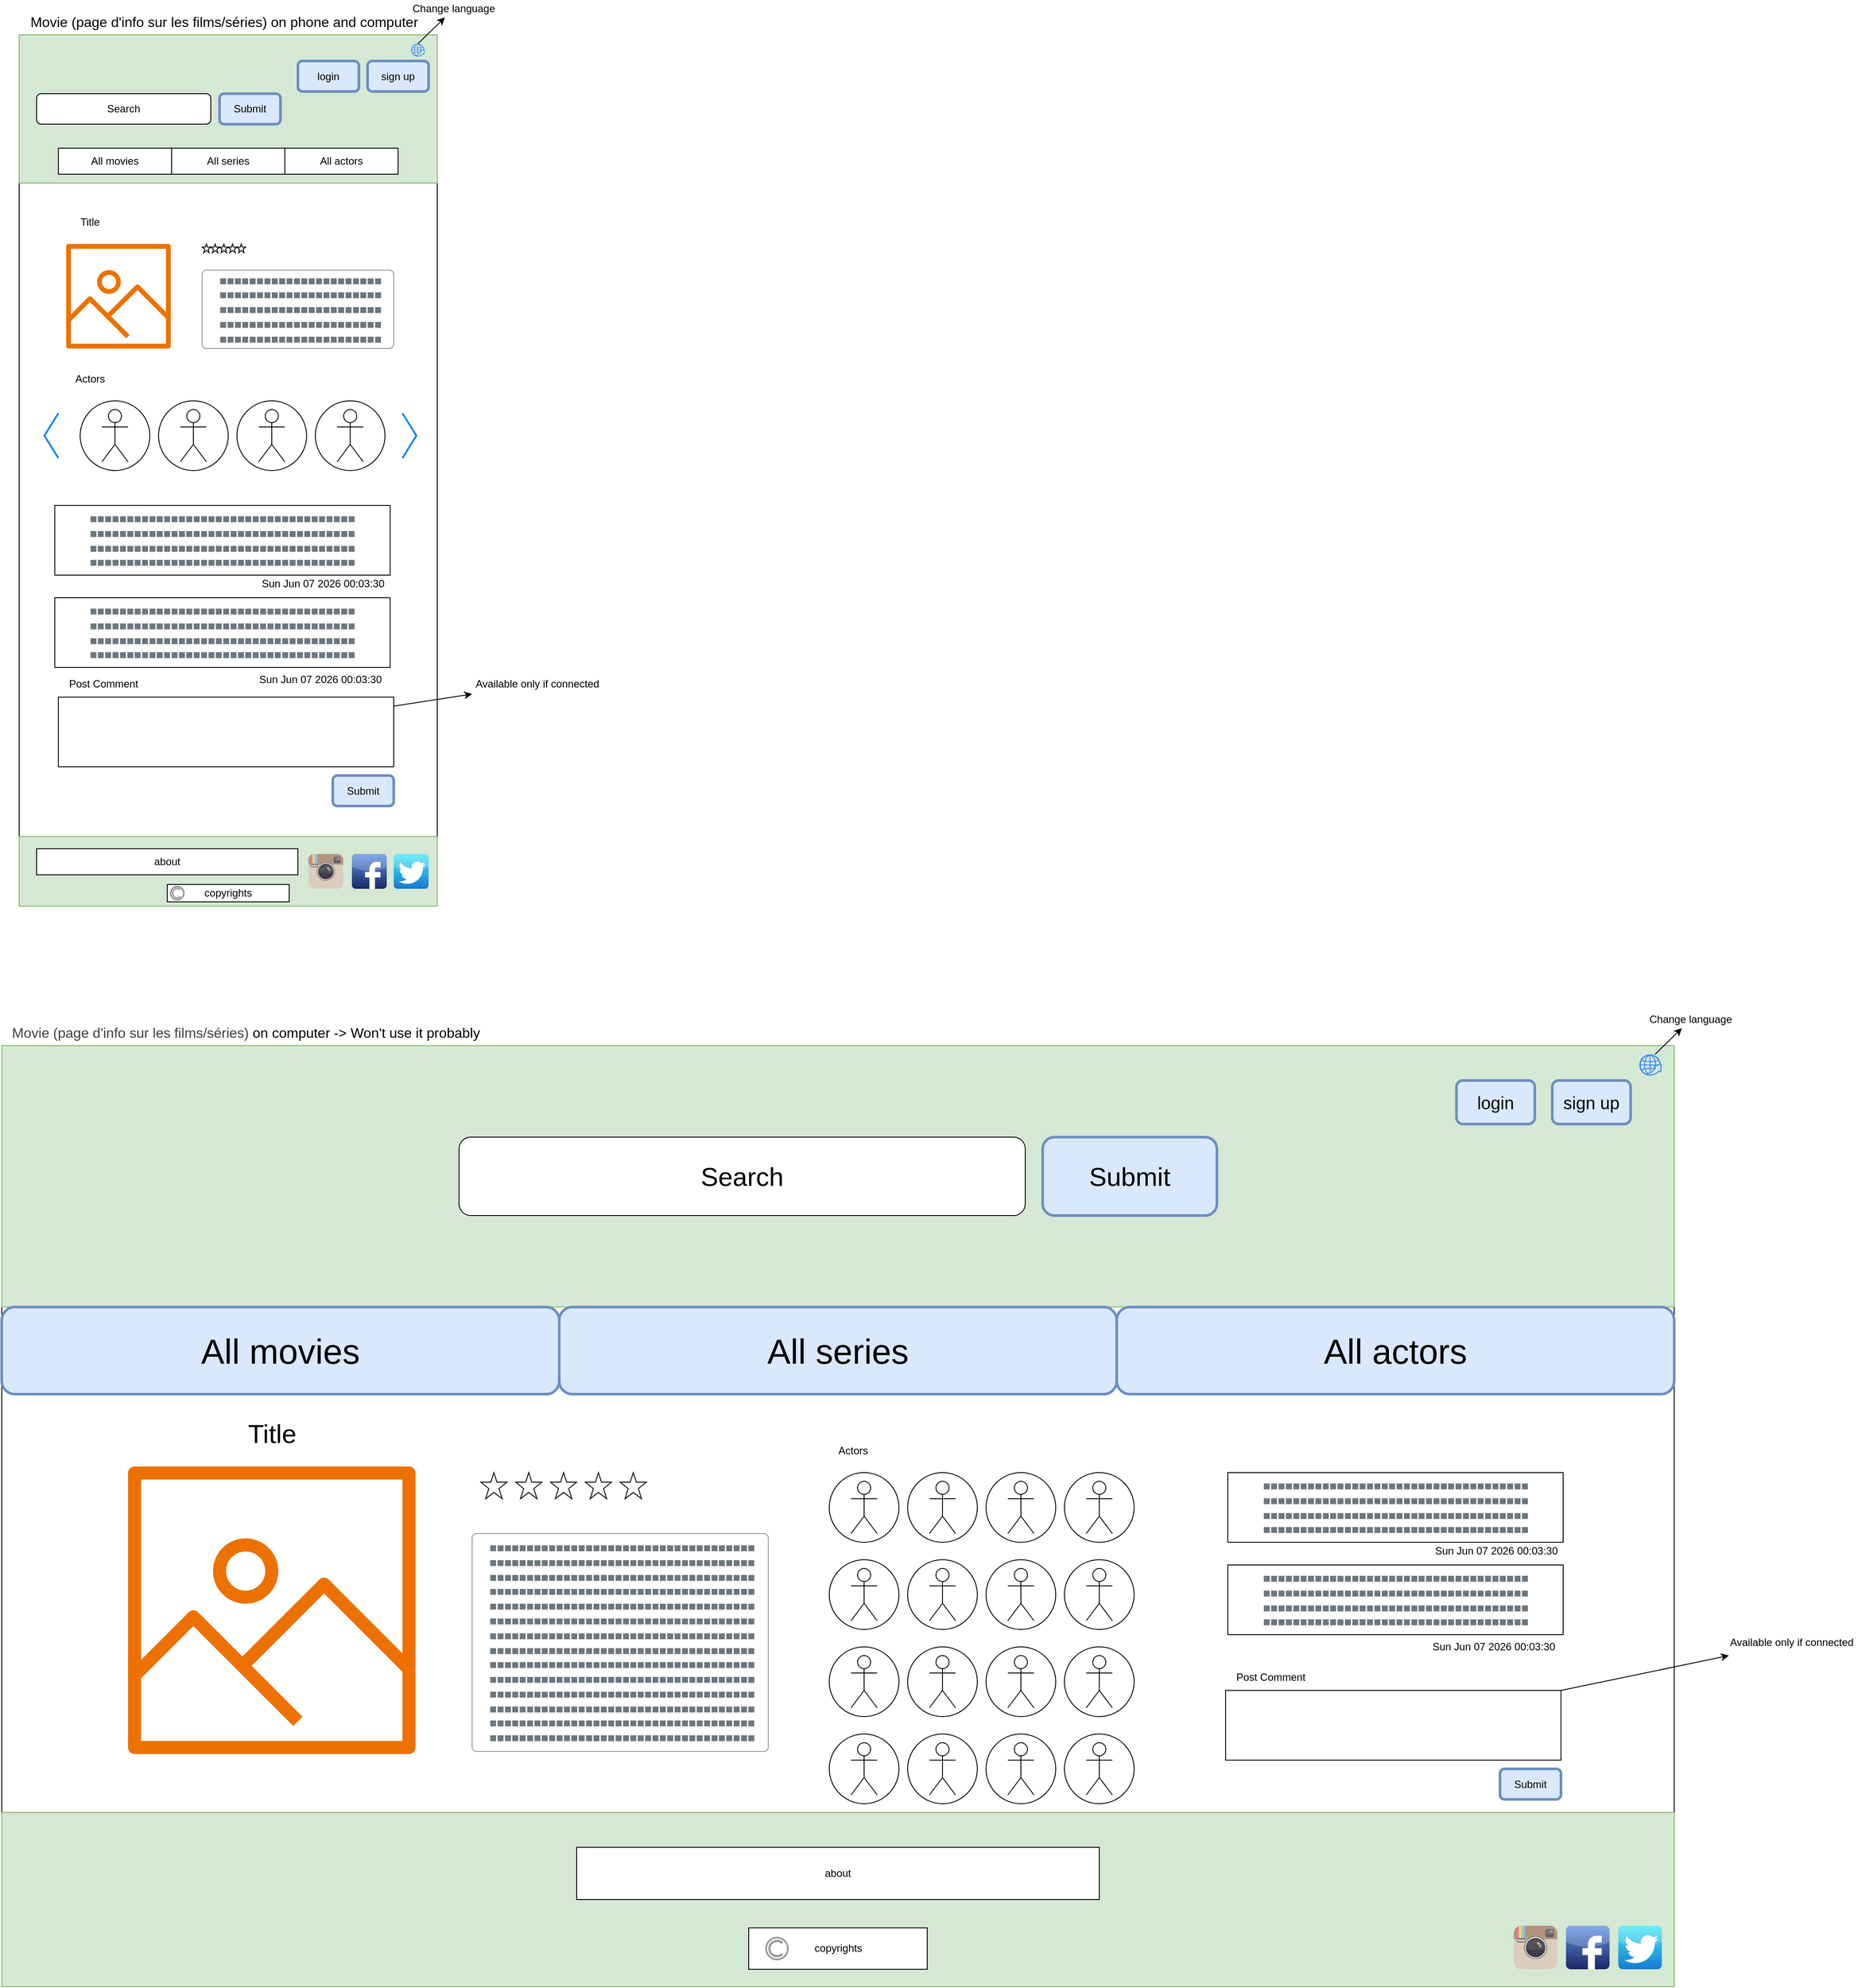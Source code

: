 <mxfile>
    <diagram id="OfF24DsK68NbZHDL0cIg" name="Page-1">
        <mxGraphModel dx="872" dy="599" grid="1" gridSize="10" guides="1" tooltips="1" connect="1" arrows="1" fold="1" page="1" pageScale="1" pageWidth="850" pageHeight="1100" math="0" shadow="0">
            <root>
                <mxCell id="0"/>
                <mxCell id="1" parent="0"/>
                <mxCell id="205" value="" style="rounded=0;whiteSpace=wrap;html=1;" parent="1" vertex="1">
                    <mxGeometry x="20" y="1200" width="1920" height="1080" as="geometry"/>
                </mxCell>
                <mxCell id="2" value="&lt;font style=&quot;font-size: 16px;&quot;&gt;Movie (page d&#39;info sur les films/séries) on phone and computer&lt;/font&gt;" style="text;html=1;align=center;verticalAlign=middle;resizable=0;points=[];autosize=1;strokeColor=none;fillColor=none;" parent="1" vertex="1">
                    <mxGeometry x="40" y="10" width="470" height="30" as="geometry"/>
                </mxCell>
                <mxCell id="3" value="" style="whiteSpace=wrap;html=1;" parent="1" vertex="1">
                    <mxGeometry x="40" y="40" width="480" height="1000" as="geometry"/>
                </mxCell>
                <mxCell id="4" value="" style="rounded=0;whiteSpace=wrap;html=1;fillColor=#d5e8d4;strokeColor=#82b366;" parent="1" vertex="1">
                    <mxGeometry x="40" y="40" width="480" height="170" as="geometry"/>
                </mxCell>
                <mxCell id="5" value="Search" style="rounded=1;whiteSpace=wrap;html=1;" parent="1" vertex="1">
                    <mxGeometry x="60" y="107.5" width="200" height="35" as="geometry"/>
                </mxCell>
                <mxCell id="6" value="Submit" style="rounded=1;whiteSpace=wrap;html=1;fillColor=#dae8fc;strokeColor=#6c8ebf;strokeWidth=3;" parent="1" vertex="1">
                    <mxGeometry x="270" y="107.5" width="70" height="35" as="geometry"/>
                </mxCell>
                <mxCell id="15" value="" style="sketch=0;outlineConnect=0;fontColor=#232F3E;gradientColor=none;fillColor=#ED7100;strokeColor=none;dashed=0;verticalLabelPosition=bottom;verticalAlign=top;align=center;html=1;fontSize=12;fontStyle=0;aspect=fixed;pointerEvents=1;shape=mxgraph.aws4.container_registry_image;" parent="1" vertex="1">
                    <mxGeometry x="94" y="280" width="120" height="120" as="geometry"/>
                </mxCell>
                <mxCell id="19" value="Title" style="text;html=1;align=center;verticalAlign=middle;whiteSpace=wrap;rounded=0;" parent="1" vertex="1">
                    <mxGeometry x="94" y="240" width="55" height="30" as="geometry"/>
                </mxCell>
                <mxCell id="40" value="login" style="rounded=1;whiteSpace=wrap;html=1;fillColor=#dae8fc;strokeColor=#6c8ebf;strokeWidth=3;" parent="1" vertex="1">
                    <mxGeometry x="360" y="70" width="70" height="35" as="geometry"/>
                </mxCell>
                <mxCell id="41" value="sign up" style="rounded=1;whiteSpace=wrap;html=1;fillColor=#dae8fc;strokeColor=#6c8ebf;strokeWidth=3;" parent="1" vertex="1">
                    <mxGeometry x="440" y="70" width="70" height="35" as="geometry"/>
                </mxCell>
                <mxCell id="42" value="All movies" style="rounded=0;whiteSpace=wrap;html=1;" parent="1" vertex="1">
                    <mxGeometry x="85" y="170" width="130" height="30" as="geometry"/>
                </mxCell>
                <mxCell id="43" value="All series" style="rounded=0;whiteSpace=wrap;html=1;" parent="1" vertex="1">
                    <mxGeometry x="215" y="170" width="130" height="30" as="geometry"/>
                </mxCell>
                <mxCell id="44" value="All actors" style="rounded=0;whiteSpace=wrap;html=1;" parent="1" vertex="1">
                    <mxGeometry x="345" y="170" width="130" height="30" as="geometry"/>
                </mxCell>
                <mxCell id="50" value="" style="sketch=0;html=1;aspect=fixed;strokeColor=none;shadow=0;fillColor=#3B8DF1;verticalAlign=top;labelPosition=center;verticalLabelPosition=bottom;shape=mxgraph.gcp2.globe_world" parent="1" vertex="1">
                    <mxGeometry x="490" y="50" width="15.79" height="15" as="geometry"/>
                </mxCell>
                <mxCell id="51" value="" style="endArrow=classic;html=1;" parent="1" target="52" edge="1">
                    <mxGeometry width="50" height="50" relative="1" as="geometry">
                        <mxPoint x="498" y="50" as="sourcePoint"/>
                        <mxPoint x="548" as="targetPoint"/>
                    </mxGeometry>
                </mxCell>
                <mxCell id="52" value="Change language" style="text;html=1;align=center;verticalAlign=middle;whiteSpace=wrap;rounded=0;" parent="1" vertex="1">
                    <mxGeometry x="490" width="98" height="20" as="geometry"/>
                </mxCell>
                <mxCell id="60" value="" style="verticalLabelPosition=bottom;verticalAlign=top;html=1;shape=mxgraph.basic.star;" parent="1" vertex="1">
                    <mxGeometry x="250" y="280" width="10" height="10" as="geometry"/>
                </mxCell>
                <mxCell id="65" value="" style="verticalLabelPosition=bottom;verticalAlign=top;html=1;shape=mxgraph.basic.star;" parent="1" vertex="1">
                    <mxGeometry x="260" y="280" width="10" height="10" as="geometry"/>
                </mxCell>
                <mxCell id="69" value="" style="verticalLabelPosition=bottom;verticalAlign=top;html=1;shape=mxgraph.basic.star;" parent="1" vertex="1">
                    <mxGeometry x="270" y="280" width="10" height="10" as="geometry"/>
                </mxCell>
                <mxCell id="70" value="" style="verticalLabelPosition=bottom;verticalAlign=top;html=1;shape=mxgraph.basic.star;" parent="1" vertex="1">
                    <mxGeometry x="280" y="280" width="10" height="10" as="geometry"/>
                </mxCell>
                <mxCell id="71" value="" style="verticalLabelPosition=bottom;verticalAlign=top;html=1;shape=mxgraph.basic.star;" parent="1" vertex="1">
                    <mxGeometry x="290" y="280" width="10" height="10" as="geometry"/>
                </mxCell>
                <mxCell id="72" value="&lt;span style=&quot;color: rgb(108, 118, 125);&quot;&gt;■&lt;/span&gt;&lt;span style=&quot;color: rgb(108, 118, 125);&quot;&gt;■&lt;/span&gt;&lt;span style=&quot;color: rgb(108, 118, 125);&quot;&gt;■&lt;/span&gt;&lt;span style=&quot;color: rgb(108, 118, 125);&quot;&gt;■&lt;/span&gt;&lt;span style=&quot;color: rgb(108, 118, 125);&quot;&gt;■&lt;/span&gt;&lt;span style=&quot;color: rgb(108, 118, 125);&quot;&gt;■&lt;/span&gt;&lt;span style=&quot;color: rgb(108, 118, 125);&quot;&gt;■&lt;/span&gt;&lt;span style=&quot;color: rgb(108, 118, 125);&quot;&gt;■&lt;/span&gt;&lt;span style=&quot;color: rgb(108, 118, 125);&quot;&gt;■&lt;/span&gt;&lt;span style=&quot;color: rgb(108, 118, 125);&quot;&gt;■&lt;/span&gt;&lt;span style=&quot;color: rgb(108, 118, 125);&quot;&gt;■&lt;/span&gt;&lt;span style=&quot;color: rgb(108, 118, 125);&quot;&gt;■&lt;/span&gt;&lt;span style=&quot;color: rgb(108, 118, 125);&quot;&gt;■&lt;/span&gt;&lt;span style=&quot;color: rgb(108, 118, 125);&quot;&gt;■&lt;/span&gt;&lt;span style=&quot;color: rgb(108, 118, 125);&quot;&gt;■&lt;/span&gt;&lt;span style=&quot;color: rgb(108, 118, 125);&quot;&gt;■&lt;/span&gt;&lt;span style=&quot;color: rgb(108, 118, 125);&quot;&gt;■&lt;/span&gt;&lt;span style=&quot;color: rgb(108, 118, 125);&quot;&gt;■&lt;/span&gt;&lt;span style=&quot;color: rgb(108, 118, 125);&quot;&gt;■&lt;/span&gt;&lt;span style=&quot;color: rgb(108, 118, 125);&quot;&gt;■&lt;/span&gt;&lt;span style=&quot;color: rgb(108, 118, 125);&quot;&gt;■&lt;/span&gt;&lt;span style=&quot;color: rgb(108, 118, 125);&quot;&gt;■&lt;/span&gt;&lt;div&gt;&lt;span style=&quot;color: rgb(108, 118, 125);&quot;&gt;■&lt;/span&gt;&lt;span style=&quot;color: rgb(108, 118, 125);&quot;&gt;■&lt;/span&gt;&lt;span style=&quot;color: rgb(108, 118, 125);&quot;&gt;■&lt;/span&gt;&lt;span style=&quot;color: rgb(108, 118, 125);&quot;&gt;■&lt;/span&gt;&lt;span style=&quot;color: rgb(108, 118, 125);&quot;&gt;■&lt;/span&gt;&lt;span style=&quot;color: rgb(108, 118, 125);&quot;&gt;■&lt;/span&gt;&lt;span style=&quot;background-color: transparent; color: rgb(108, 118, 125);&quot;&gt;■&lt;/span&gt;&lt;span style=&quot;background-color: transparent; color: rgb(108, 118, 125);&quot;&gt;■&lt;/span&gt;&lt;span style=&quot;background-color: transparent; color: rgb(108, 118, 125);&quot;&gt;■&lt;/span&gt;&lt;span style=&quot;background-color: transparent; color: rgb(108, 118, 125);&quot;&gt;■&lt;/span&gt;&lt;span style=&quot;background-color: transparent; color: rgb(108, 118, 125);&quot;&gt;■&lt;/span&gt;&lt;span style=&quot;background-color: transparent; color: rgb(108, 118, 125);&quot;&gt;■&lt;/span&gt;&lt;span style=&quot;background-color: transparent; color: rgb(108, 118, 125);&quot;&gt;■&lt;/span&gt;&lt;span style=&quot;background-color: transparent; color: rgb(108, 118, 125);&quot;&gt;■&lt;/span&gt;&lt;span style=&quot;background-color: transparent; color: rgb(108, 118, 125);&quot;&gt;■&lt;/span&gt;&lt;span style=&quot;background-color: transparent; color: rgb(108, 118, 125);&quot;&gt;■&lt;/span&gt;&lt;span style=&quot;background-color: transparent; color: rgb(108, 118, 125);&quot;&gt;■&lt;/span&gt;&lt;span style=&quot;background-color: transparent; color: rgb(108, 118, 125);&quot;&gt;■&lt;/span&gt;&lt;span style=&quot;background-color: transparent; color: rgb(108, 118, 125);&quot;&gt;■&lt;/span&gt;&lt;span style=&quot;background-color: transparent; color: rgb(108, 118, 125);&quot;&gt;■&lt;/span&gt;&lt;span style=&quot;background-color: transparent; color: rgb(108, 118, 125);&quot;&gt;■&lt;/span&gt;&lt;span style=&quot;background-color: transparent; color: rgb(108, 118, 125);&quot;&gt;■&lt;/span&gt;&lt;/div&gt;&lt;div&gt;&lt;span style=&quot;color: rgb(108, 118, 125);&quot;&gt;■&lt;/span&gt;&lt;span style=&quot;color: rgb(108, 118, 125);&quot;&gt;■&lt;/span&gt;&lt;span style=&quot;color: rgb(108, 118, 125);&quot;&gt;■&lt;/span&gt;&lt;span style=&quot;color: rgb(108, 118, 125);&quot;&gt;■&lt;/span&gt;&lt;span style=&quot;color: rgb(108, 118, 125);&quot;&gt;■&lt;/span&gt;&lt;span style=&quot;color: rgb(108, 118, 125);&quot;&gt;■&lt;/span&gt;&lt;span style=&quot;background-color: transparent; color: rgb(108, 118, 125);&quot;&gt;■&lt;/span&gt;&lt;span style=&quot;background-color: transparent; color: rgb(108, 118, 125);&quot;&gt;■&lt;/span&gt;&lt;span style=&quot;background-color: transparent; color: rgb(108, 118, 125);&quot;&gt;■&lt;/span&gt;&lt;span style=&quot;background-color: transparent; color: rgb(108, 118, 125);&quot;&gt;■&lt;/span&gt;&lt;span style=&quot;background-color: transparent; color: rgb(108, 118, 125);&quot;&gt;■&lt;/span&gt;&lt;span style=&quot;background-color: transparent; color: rgb(108, 118, 125);&quot;&gt;■&lt;/span&gt;&lt;span style=&quot;background-color: transparent; color: rgb(108, 118, 125);&quot;&gt;■&lt;/span&gt;&lt;span style=&quot;background-color: transparent; color: rgb(108, 118, 125);&quot;&gt;■&lt;/span&gt;&lt;span style=&quot;background-color: transparent; color: rgb(108, 118, 125);&quot;&gt;■&lt;/span&gt;&lt;span style=&quot;background-color: transparent; color: rgb(108, 118, 125);&quot;&gt;■&lt;/span&gt;&lt;span style=&quot;background-color: transparent; color: rgb(108, 118, 125);&quot;&gt;■&lt;/span&gt;&lt;span style=&quot;background-color: transparent; color: rgb(108, 118, 125);&quot;&gt;■&lt;/span&gt;&lt;span style=&quot;background-color: transparent; color: rgb(108, 118, 125);&quot;&gt;■&lt;/span&gt;&lt;span style=&quot;background-color: transparent; color: rgb(108, 118, 125);&quot;&gt;■&lt;/span&gt;&lt;span style=&quot;background-color: transparent; color: rgb(108, 118, 125);&quot;&gt;■&lt;/span&gt;&lt;span style=&quot;background-color: transparent; color: rgb(108, 118, 125);&quot;&gt;■&lt;/span&gt;&lt;/div&gt;&lt;div&gt;&lt;span style=&quot;color: rgb(108, 118, 125);&quot;&gt;■&lt;/span&gt;&lt;span style=&quot;color: rgb(108, 118, 125);&quot;&gt;■&lt;/span&gt;&lt;span style=&quot;color: rgb(108, 118, 125);&quot;&gt;■&lt;/span&gt;&lt;span style=&quot;color: rgb(108, 118, 125);&quot;&gt;■&lt;/span&gt;&lt;span style=&quot;color: rgb(108, 118, 125);&quot;&gt;■&lt;/span&gt;&lt;span style=&quot;color: rgb(108, 118, 125);&quot;&gt;■&lt;/span&gt;&lt;span style=&quot;background-color: transparent; color: rgb(108, 118, 125);&quot;&gt;■&lt;/span&gt;&lt;span style=&quot;background-color: transparent; color: rgb(108, 118, 125);&quot;&gt;■&lt;/span&gt;&lt;span style=&quot;background-color: transparent; color: rgb(108, 118, 125);&quot;&gt;■&lt;/span&gt;&lt;span style=&quot;background-color: transparent; color: rgb(108, 118, 125);&quot;&gt;■&lt;/span&gt;&lt;span style=&quot;background-color: transparent; color: rgb(108, 118, 125);&quot;&gt;■&lt;/span&gt;&lt;span style=&quot;background-color: transparent; color: rgb(108, 118, 125);&quot;&gt;■&lt;/span&gt;&lt;span style=&quot;background-color: transparent; color: rgb(108, 118, 125);&quot;&gt;■&lt;/span&gt;&lt;span style=&quot;background-color: transparent; color: rgb(108, 118, 125);&quot;&gt;■&lt;/span&gt;&lt;span style=&quot;background-color: transparent; color: rgb(108, 118, 125);&quot;&gt;■&lt;/span&gt;&lt;span style=&quot;background-color: transparent; color: rgb(108, 118, 125);&quot;&gt;■&lt;/span&gt;&lt;span style=&quot;background-color: transparent; color: rgb(108, 118, 125);&quot;&gt;■&lt;/span&gt;&lt;span style=&quot;background-color: transparent; color: rgb(108, 118, 125);&quot;&gt;■&lt;/span&gt;&lt;span style=&quot;background-color: transparent; color: rgb(108, 118, 125);&quot;&gt;■&lt;/span&gt;&lt;span style=&quot;background-color: transparent; color: rgb(108, 118, 125);&quot;&gt;■&lt;/span&gt;&lt;span style=&quot;background-color: transparent; color: rgb(108, 118, 125);&quot;&gt;■&lt;/span&gt;&lt;span style=&quot;background-color: transparent; color: rgb(108, 118, 125);&quot;&gt;■&lt;/span&gt;&lt;/div&gt;&lt;div&gt;&lt;span style=&quot;color: rgb(108, 118, 125);&quot;&gt;■&lt;/span&gt;&lt;span style=&quot;color: rgb(108, 118, 125);&quot;&gt;■&lt;/span&gt;&lt;span style=&quot;color: rgb(108, 118, 125);&quot;&gt;■&lt;/span&gt;&lt;span style=&quot;color: rgb(108, 118, 125);&quot;&gt;■&lt;/span&gt;&lt;span style=&quot;color: rgb(108, 118, 125);&quot;&gt;■&lt;/span&gt;&lt;span style=&quot;color: rgb(108, 118, 125);&quot;&gt;■&lt;/span&gt;&lt;span style=&quot;background-color: transparent; color: rgb(108, 118, 125);&quot;&gt;■&lt;/span&gt;&lt;span style=&quot;background-color: transparent; color: rgb(108, 118, 125);&quot;&gt;■&lt;/span&gt;&lt;span style=&quot;background-color: transparent; color: rgb(108, 118, 125);&quot;&gt;■&lt;/span&gt;&lt;span style=&quot;background-color: transparent; color: rgb(108, 118, 125);&quot;&gt;■&lt;/span&gt;&lt;span style=&quot;background-color: transparent; color: rgb(108, 118, 125);&quot;&gt;■&lt;/span&gt;&lt;span style=&quot;background-color: transparent; color: rgb(108, 118, 125);&quot;&gt;■&lt;/span&gt;&lt;span style=&quot;background-color: transparent; color: rgb(108, 118, 125);&quot;&gt;■&lt;/span&gt;&lt;span style=&quot;background-color: transparent; color: rgb(108, 118, 125);&quot;&gt;■&lt;/span&gt;&lt;span style=&quot;background-color: transparent; color: rgb(108, 118, 125);&quot;&gt;■&lt;/span&gt;&lt;span style=&quot;background-color: transparent; color: rgb(108, 118, 125);&quot;&gt;■&lt;/span&gt;&lt;span style=&quot;background-color: transparent; color: rgb(108, 118, 125);&quot;&gt;■&lt;/span&gt;&lt;span style=&quot;background-color: transparent; color: rgb(108, 118, 125);&quot;&gt;■&lt;/span&gt;&lt;span style=&quot;background-color: transparent; color: rgb(108, 118, 125);&quot;&gt;■&lt;/span&gt;&lt;span style=&quot;background-color: transparent; color: rgb(108, 118, 125);&quot;&gt;■&lt;/span&gt;&lt;span style=&quot;background-color: transparent; color: rgb(108, 118, 125);&quot;&gt;■&lt;/span&gt;&lt;span style=&quot;background-color: transparent; color: rgb(108, 118, 125);&quot;&gt;■&lt;/span&gt;&lt;/div&gt;" style="html=1;shadow=0;dashed=0;shape=mxgraph.bootstrap.rrect;rSize=5;strokeColor=#999999;strokeWidth=1;fillColor=#FFFFFF;fontColor=#6C767D;whiteSpace=wrap;align=left;verticalAlign=middle;spacingLeft=10;fontSize=14;spacing=10;" parent="1" vertex="1">
                    <mxGeometry x="250" y="310" width="220" height="90" as="geometry"/>
                </mxCell>
                <mxCell id="75" value="" style="group" parent="1" vertex="1" connectable="0">
                    <mxGeometry x="110" y="460" width="80" height="80" as="geometry"/>
                </mxCell>
                <mxCell id="74" value="" style="ellipse;whiteSpace=wrap;html=1;aspect=fixed;" parent="75" vertex="1">
                    <mxGeometry width="80" height="80" as="geometry"/>
                </mxCell>
                <mxCell id="73" value="" style="shape=umlActor;verticalLabelPosition=bottom;verticalAlign=top;html=1;outlineConnect=0;" parent="75" vertex="1">
                    <mxGeometry x="25" y="10" width="30" height="60" as="geometry"/>
                </mxCell>
                <mxCell id="76" value="" style="group" parent="1" vertex="1" connectable="0">
                    <mxGeometry x="200" y="460" width="80" height="80" as="geometry"/>
                </mxCell>
                <mxCell id="77" value="" style="ellipse;whiteSpace=wrap;html=1;aspect=fixed;" parent="76" vertex="1">
                    <mxGeometry width="80" height="80" as="geometry"/>
                </mxCell>
                <mxCell id="78" value="" style="shape=umlActor;verticalLabelPosition=bottom;verticalAlign=top;html=1;outlineConnect=0;" parent="76" vertex="1">
                    <mxGeometry x="25" y="10" width="30" height="60" as="geometry"/>
                </mxCell>
                <mxCell id="85" value="" style="group" parent="1" vertex="1" connectable="0">
                    <mxGeometry x="290" y="460" width="80" height="80" as="geometry"/>
                </mxCell>
                <mxCell id="86" value="" style="ellipse;whiteSpace=wrap;html=1;aspect=fixed;" parent="85" vertex="1">
                    <mxGeometry width="80" height="80" as="geometry"/>
                </mxCell>
                <mxCell id="87" value="" style="shape=umlActor;verticalLabelPosition=bottom;verticalAlign=top;html=1;outlineConnect=0;" parent="85" vertex="1">
                    <mxGeometry x="25" y="10" width="30" height="60" as="geometry"/>
                </mxCell>
                <mxCell id="88" value="" style="group" parent="1" vertex="1" connectable="0">
                    <mxGeometry x="380" y="460" width="80" height="80" as="geometry"/>
                </mxCell>
                <mxCell id="89" value="" style="ellipse;whiteSpace=wrap;html=1;aspect=fixed;" parent="88" vertex="1">
                    <mxGeometry width="80" height="80" as="geometry"/>
                </mxCell>
                <mxCell id="90" value="" style="shape=umlActor;verticalLabelPosition=bottom;verticalAlign=top;html=1;outlineConnect=0;" parent="88" vertex="1">
                    <mxGeometry x="25" y="10" width="30" height="60" as="geometry"/>
                </mxCell>
                <mxCell id="91" value="Actors" style="text;html=1;align=center;verticalAlign=middle;whiteSpace=wrap;rounded=0;" parent="1" vertex="1">
                    <mxGeometry x="94" y="420" width="55" height="30" as="geometry"/>
                </mxCell>
                <mxCell id="95" value="" style="html=1;verticalLabelPosition=bottom;labelBackgroundColor=#ffffff;verticalAlign=top;shadow=0;dashed=0;strokeWidth=2;shape=mxgraph.ios7.misc.right;strokeColor=#0080f0;" parent="1" vertex="1">
                    <mxGeometry x="480" y="474.25" width="16" height="51.5" as="geometry"/>
                </mxCell>
                <mxCell id="96" value="" style="html=1;verticalLabelPosition=bottom;labelBackgroundColor=#ffffff;verticalAlign=top;shadow=0;dashed=0;strokeWidth=2;shape=mxgraph.ios7.misc.right;strokeColor=#0080f0;direction=west;" parent="1" vertex="1">
                    <mxGeometry x="69" y="474.25" width="16" height="51.5" as="geometry"/>
                </mxCell>
                <mxCell id="100" style="edgeStyle=none;html=1;" parent="1" source="97" target="101" edge="1">
                    <mxGeometry relative="1" as="geometry">
                        <mxPoint x="570" y="797" as="targetPoint"/>
                    </mxGeometry>
                </mxCell>
                <mxCell id="97" value="" style="rounded=0;whiteSpace=wrap;html=1;" parent="1" vertex="1">
                    <mxGeometry x="85" y="800" width="385" height="80" as="geometry"/>
                </mxCell>
                <mxCell id="98" value="Submit" style="rounded=1;whiteSpace=wrap;html=1;fillColor=#dae8fc;strokeColor=#6c8ebf;strokeWidth=3;" parent="1" vertex="1">
                    <mxGeometry x="400" y="890" width="70" height="35" as="geometry"/>
                </mxCell>
                <mxCell id="99" value="Post Comment" style="text;html=1;align=center;verticalAlign=middle;whiteSpace=wrap;rounded=0;" parent="1" vertex="1">
                    <mxGeometry x="94" y="770" width="86" height="30" as="geometry"/>
                </mxCell>
                <mxCell id="101" value="Available only if connected" style="text;html=1;align=center;verticalAlign=middle;whiteSpace=wrap;rounded=0;" parent="1" vertex="1">
                    <mxGeometry x="560" y="770" width="150" height="30" as="geometry"/>
                </mxCell>
                <mxCell id="102" value="" style="rounded=0;whiteSpace=wrap;html=1;fillColor=#d5e8d4;strokeColor=#82b366;" parent="1" vertex="1">
                    <mxGeometry x="40" y="960" width="480" height="80" as="geometry"/>
                </mxCell>
                <mxCell id="103" value="copyrights" style="rounded=0;whiteSpace=wrap;html=1;" parent="1" vertex="1">
                    <mxGeometry x="210" y="1015" width="140" height="20" as="geometry"/>
                </mxCell>
                <mxCell id="104" value="about" style="rounded=0;whiteSpace=wrap;html=1;" parent="1" vertex="1">
                    <mxGeometry x="60" y="974" width="300" height="30" as="geometry"/>
                </mxCell>
                <mxCell id="105" value="" style="dashed=0;outlineConnect=0;html=1;align=center;labelPosition=center;verticalLabelPosition=bottom;verticalAlign=top;shape=mxgraph.webicons.facebook;fillColor=#6294E4;gradientColor=#1A2665" parent="1" vertex="1">
                    <mxGeometry x="422" y="980" width="40" height="40" as="geometry"/>
                </mxCell>
                <mxCell id="106" value="" style="dashed=0;outlineConnect=0;html=1;align=center;labelPosition=center;verticalLabelPosition=bottom;verticalAlign=top;shape=mxgraph.weblogos.instagram;fillColor=#6FC0E4;gradientColor=#1E305B" parent="1" vertex="1">
                    <mxGeometry x="372" y="980" width="40" height="40" as="geometry"/>
                </mxCell>
                <mxCell id="107" value="" style="dashed=0;outlineConnect=0;html=1;align=center;labelPosition=center;verticalLabelPosition=bottom;verticalAlign=top;shape=mxgraph.webicons.twitter;fillColor=#49EAF7;strokeColor=none;gradientColor=#137BD0;" parent="1" vertex="1">
                    <mxGeometry x="470" y="980" width="40" height="40" as="geometry"/>
                </mxCell>
                <mxCell id="114" value="" style="strokeColor=#999999;verticalLabelPosition=bottom;shadow=0;dashed=0;verticalAlign=top;strokeWidth=2;html=1;shape=mxgraph.mockup.misc.copyrightIcon;" parent="1" vertex="1">
                    <mxGeometry x="214" y="1017.5" width="15" height="15" as="geometry"/>
                </mxCell>
                <mxCell id="116" value="" style="rounded=0;whiteSpace=wrap;html=1;fillColor=#d5e8d4;strokeColor=#82b366;" parent="1" vertex="1">
                    <mxGeometry x="20" y="1200" width="1920" height="300" as="geometry"/>
                </mxCell>
                <mxCell id="117" value="" style="rounded=0;whiteSpace=wrap;html=1;fillColor=#d5e8d4;strokeColor=#82b366;" parent="1" vertex="1">
                    <mxGeometry x="20" y="2080" width="1920" height="200" as="geometry"/>
                </mxCell>
                <mxCell id="118" value="&lt;font style=&quot;font-size: 30px;&quot;&gt;Search&lt;/font&gt;" style="rounded=1;whiteSpace=wrap;html=1;" parent="1" vertex="1">
                    <mxGeometry x="545" y="1305" width="650" height="90" as="geometry"/>
                </mxCell>
                <mxCell id="119" value="&lt;font style=&quot;font-size: 30px;&quot;&gt;Submit&lt;/font&gt;" style="rounded=1;whiteSpace=wrap;html=1;fillColor=#dae8fc;strokeColor=#6c8ebf;strokeWidth=3;" parent="1" vertex="1">
                    <mxGeometry x="1215" y="1305" width="200" height="90" as="geometry"/>
                </mxCell>
                <mxCell id="120" value="&lt;font style=&quot;font-size: 20px;&quot;&gt;login&lt;/font&gt;" style="rounded=1;whiteSpace=wrap;html=1;fillColor=#dae8fc;strokeColor=#6c8ebf;strokeWidth=3;" parent="1" vertex="1">
                    <mxGeometry x="1690" y="1240" width="90" height="50" as="geometry"/>
                </mxCell>
                <mxCell id="121" value="&lt;font style=&quot;font-size: 20px;&quot;&gt;sign up&lt;/font&gt;" style="rounded=1;whiteSpace=wrap;html=1;fillColor=#dae8fc;strokeColor=#6c8ebf;strokeWidth=3;" parent="1" vertex="1">
                    <mxGeometry x="1800" y="1240" width="90" height="50" as="geometry"/>
                </mxCell>
                <mxCell id="122" value="" style="endArrow=classic;html=1;" parent="1" target="123" edge="1">
                    <mxGeometry width="50" height="50" relative="1" as="geometry">
                        <mxPoint x="1918" y="1210" as="sourcePoint"/>
                        <mxPoint x="1968" y="1160" as="targetPoint"/>
                    </mxGeometry>
                </mxCell>
                <mxCell id="123" value="Change language" style="text;html=1;align=center;verticalAlign=middle;whiteSpace=wrap;rounded=0;" parent="1" vertex="1">
                    <mxGeometry x="1910" y="1160" width="98" height="20" as="geometry"/>
                </mxCell>
                <mxCell id="124" value="" style="sketch=0;html=1;aspect=fixed;strokeColor=none;shadow=0;fillColor=#3B8DF1;verticalAlign=top;labelPosition=center;verticalLabelPosition=bottom;shape=mxgraph.gcp2.globe_world" parent="1" vertex="1">
                    <mxGeometry x="1900" y="1210" width="25.79" height="24.5" as="geometry"/>
                </mxCell>
                <mxCell id="125" value="&lt;font style=&quot;font-size: 40px;&quot;&gt;All movies&lt;/font&gt;" style="rounded=1;whiteSpace=wrap;html=1;fillColor=#dae8fc;strokeColor=#6c8ebf;strokeWidth=3;" parent="1" vertex="1">
                    <mxGeometry x="20" y="1500" width="640" height="100" as="geometry"/>
                </mxCell>
                <mxCell id="126" value="&lt;font style=&quot;font-size: 40px;&quot;&gt;All series&lt;/font&gt;" style="rounded=1;whiteSpace=wrap;html=1;fillColor=#dae8fc;strokeColor=#6c8ebf;strokeWidth=3;" parent="1" vertex="1">
                    <mxGeometry x="660" y="1500" width="640" height="100" as="geometry"/>
                </mxCell>
                <mxCell id="127" value="&lt;font style=&quot;font-size: 40px;&quot;&gt;All actors&lt;/font&gt;" style="rounded=1;whiteSpace=wrap;html=1;fillColor=#dae8fc;strokeColor=#6c8ebf;strokeWidth=3;" parent="1" vertex="1">
                    <mxGeometry x="1300" y="1500" width="640" height="100" as="geometry"/>
                </mxCell>
                <mxCell id="167" value="" style="dashed=0;outlineConnect=0;html=1;align=center;labelPosition=center;verticalLabelPosition=bottom;verticalAlign=top;shape=mxgraph.webicons.facebook;fillColor=#6294E4;gradientColor=#1A2665" parent="1" vertex="1">
                    <mxGeometry x="1815.79" y="2210" width="50" height="50" as="geometry"/>
                </mxCell>
                <mxCell id="168" value="" style="dashed=0;outlineConnect=0;html=1;align=center;labelPosition=center;verticalLabelPosition=bottom;verticalAlign=top;shape=mxgraph.weblogos.instagram;fillColor=#6FC0E4;gradientColor=#1E305B" parent="1" vertex="1">
                    <mxGeometry x="1755.79" y="2210" width="50" height="50" as="geometry"/>
                </mxCell>
                <mxCell id="169" value="" style="dashed=0;outlineConnect=0;html=1;align=center;labelPosition=center;verticalLabelPosition=bottom;verticalAlign=top;shape=mxgraph.webicons.twitter;fillColor=#49EAF7;strokeColor=none;gradientColor=#137BD0;" parent="1" vertex="1">
                    <mxGeometry x="1875.79" y="2210" width="50" height="50" as="geometry"/>
                </mxCell>
                <mxCell id="170" value="copyrights" style="rounded=0;whiteSpace=wrap;html=1;" parent="1" vertex="1">
                    <mxGeometry x="877.5" y="2212.5" width="205" height="47.5" as="geometry"/>
                </mxCell>
                <mxCell id="171" value="" style="strokeColor=#999999;verticalLabelPosition=bottom;shadow=0;dashed=0;verticalAlign=top;strokeWidth=2;html=1;shape=mxgraph.mockup.misc.copyrightIcon;" parent="1" vertex="1">
                    <mxGeometry x="897.5" y="2223.75" width="25" height="25" as="geometry"/>
                </mxCell>
                <mxCell id="172" value="about" style="rounded=0;whiteSpace=wrap;html=1;" parent="1" vertex="1">
                    <mxGeometry x="680" y="2120" width="600" height="60" as="geometry"/>
                </mxCell>
                <mxCell id="173" value="&lt;font style=&quot;font-size: 16px;&quot;&gt;&lt;span style=&quot;color: rgb(63, 63, 63);&quot;&gt;Movie (page d&#39;info sur les films/séries)&amp;nbsp;&lt;/span&gt;on computer -&amp;gt; Won&#39;t use it probably&lt;/font&gt;" style="text;html=1;align=center;verticalAlign=middle;resizable=0;points=[];autosize=1;strokeColor=none;fillColor=none;" parent="1" vertex="1">
                    <mxGeometry x="20" y="1170" width="560" height="30" as="geometry"/>
                </mxCell>
                <mxCell id="174" value="" style="sketch=0;outlineConnect=0;fontColor=#232F3E;gradientColor=none;fillColor=#ED7100;strokeColor=none;dashed=0;verticalLabelPosition=bottom;verticalAlign=top;align=center;html=1;fontSize=12;fontStyle=0;aspect=fixed;pointerEvents=1;shape=mxgraph.aws4.container_registry_image;" parent="1" vertex="1">
                    <mxGeometry x="165" y="1683" width="330" height="330" as="geometry"/>
                </mxCell>
                <mxCell id="175" value="&lt;font style=&quot;font-size: 30px;&quot;&gt;Title&lt;/font&gt;" style="text;html=1;align=center;verticalAlign=middle;whiteSpace=wrap;rounded=0;" parent="1" vertex="1">
                    <mxGeometry x="302.5" y="1630" width="55" height="30" as="geometry"/>
                </mxCell>
                <mxCell id="180" value="" style="verticalLabelPosition=bottom;verticalAlign=top;html=1;shape=mxgraph.basic.star;" parent="1" vertex="1">
                    <mxGeometry x="570" y="1690" width="30" height="30" as="geometry"/>
                </mxCell>
                <mxCell id="181" value="&lt;span style=&quot;color: rgb(108, 118, 125);&quot;&gt;■&lt;/span&gt;&lt;span style=&quot;color: rgb(108, 118, 125);&quot;&gt;■&lt;/span&gt;&lt;span style=&quot;color: rgb(108, 118, 125);&quot;&gt;■&lt;/span&gt;&lt;span style=&quot;color: rgb(108, 118, 125);&quot;&gt;■&lt;/span&gt;&lt;span style=&quot;color: rgb(108, 118, 125);&quot;&gt;■&lt;/span&gt;&lt;span style=&quot;color: rgb(108, 118, 125);&quot;&gt;■&lt;/span&gt;&lt;span style=&quot;color: rgb(108, 118, 125);&quot;&gt;■&lt;/span&gt;&lt;span style=&quot;color: rgb(108, 118, 125);&quot;&gt;■&lt;/span&gt;&lt;span style=&quot;color: rgb(108, 118, 125);&quot;&gt;■&lt;/span&gt;&lt;span style=&quot;color: rgb(108, 118, 125);&quot;&gt;■&lt;/span&gt;&lt;span style=&quot;color: rgb(108, 118, 125);&quot;&gt;■&lt;/span&gt;&lt;span style=&quot;color: rgb(108, 118, 125);&quot;&gt;■&lt;/span&gt;&lt;span style=&quot;color: rgb(108, 118, 125);&quot;&gt;■&lt;/span&gt;&lt;span style=&quot;color: rgb(108, 118, 125);&quot;&gt;■&lt;/span&gt;&lt;span style=&quot;color: rgb(108, 118, 125);&quot;&gt;■&lt;/span&gt;&lt;span style=&quot;color: rgb(108, 118, 125);&quot;&gt;■&lt;/span&gt;&lt;span style=&quot;color: rgb(108, 118, 125);&quot;&gt;■&lt;/span&gt;&lt;span style=&quot;color: rgb(108, 118, 125);&quot;&gt;■&lt;/span&gt;&lt;span style=&quot;color: rgb(108, 118, 125);&quot;&gt;■&lt;/span&gt;&lt;span style=&quot;color: rgb(108, 118, 125);&quot;&gt;■&lt;/span&gt;&lt;span style=&quot;color: rgb(108, 118, 125);&quot;&gt;■&lt;/span&gt;&lt;span style=&quot;color: rgb(108, 118, 125);&quot;&gt;■&lt;/span&gt;&lt;span style=&quot;color: rgb(108, 118, 125);&quot;&gt;■&lt;/span&gt;&lt;span style=&quot;color: rgb(108, 118, 125);&quot;&gt;■&lt;/span&gt;&lt;span style=&quot;color: rgb(108, 118, 125);&quot;&gt;■&lt;/span&gt;&lt;span style=&quot;color: rgb(108, 118, 125);&quot;&gt;■&lt;/span&gt;&lt;span style=&quot;color: rgb(108, 118, 125);&quot;&gt;■&lt;/span&gt;&lt;span style=&quot;color: rgb(108, 118, 125);&quot;&gt;■&lt;/span&gt;&lt;span style=&quot;color: rgb(108, 118, 125);&quot;&gt;■&lt;/span&gt;&lt;span style=&quot;color: rgb(108, 118, 125);&quot;&gt;■&lt;/span&gt;&lt;span style=&quot;color: rgb(108, 118, 125);&quot;&gt;■&lt;/span&gt;&lt;span style=&quot;color: rgb(108, 118, 125);&quot;&gt;■&lt;/span&gt;&lt;span style=&quot;color: rgb(108, 118, 125);&quot;&gt;■&lt;/span&gt;&lt;span style=&quot;color: rgb(108, 118, 125);&quot;&gt;■&lt;/span&gt;&lt;span style=&quot;color: rgb(108, 118, 125);&quot;&gt;■&lt;/span&gt;&lt;span style=&quot;color: rgb(108, 118, 125);&quot;&gt;■&lt;/span&gt;&lt;div&gt;&lt;span style=&quot;color: rgb(108, 118, 125);&quot;&gt;&lt;span style=&quot;color: rgb(108, 118, 125);&quot;&gt;■&lt;/span&gt;&lt;span style=&quot;color: rgb(108, 118, 125);&quot;&gt;■&lt;/span&gt;&lt;span style=&quot;color: rgb(108, 118, 125);&quot;&gt;■&lt;/span&gt;&lt;span style=&quot;color: rgb(108, 118, 125);&quot;&gt;■&lt;/span&gt;&lt;span style=&quot;color: rgb(108, 118, 125);&quot;&gt;■&lt;/span&gt;&lt;span style=&quot;color: rgb(108, 118, 125);&quot;&gt;■&lt;/span&gt;&lt;span style=&quot;color: rgb(108, 118, 125);&quot;&gt;■&lt;/span&gt;&lt;span style=&quot;color: rgb(108, 118, 125);&quot;&gt;■&lt;/span&gt;&lt;span style=&quot;color: rgb(108, 118, 125);&quot;&gt;■&lt;/span&gt;&lt;span style=&quot;color: rgb(108, 118, 125);&quot;&gt;■&lt;/span&gt;&lt;span style=&quot;color: rgb(108, 118, 125);&quot;&gt;■&lt;/span&gt;&lt;span style=&quot;color: rgb(108, 118, 125);&quot;&gt;■&lt;/span&gt;&lt;span style=&quot;color: rgb(108, 118, 125);&quot;&gt;■&lt;/span&gt;&lt;span style=&quot;color: rgb(108, 118, 125);&quot;&gt;■&lt;/span&gt;&lt;span style=&quot;color: rgb(108, 118, 125);&quot;&gt;■&lt;/span&gt;&lt;span style=&quot;color: rgb(108, 118, 125);&quot;&gt;■&lt;/span&gt;&lt;span style=&quot;color: rgb(108, 118, 125);&quot;&gt;■&lt;/span&gt;&lt;span style=&quot;color: rgb(108, 118, 125);&quot;&gt;■&lt;/span&gt;&lt;span style=&quot;color: rgb(108, 118, 125);&quot;&gt;■&lt;/span&gt;&lt;span style=&quot;color: rgb(108, 118, 125);&quot;&gt;■&lt;/span&gt;&lt;span style=&quot;color: rgb(108, 118, 125);&quot;&gt;■&lt;/span&gt;&lt;span style=&quot;color: rgb(108, 118, 125);&quot;&gt;■&lt;/span&gt;&lt;span style=&quot;color: rgb(108, 118, 125);&quot;&gt;■&lt;/span&gt;&lt;span style=&quot;color: rgb(108, 118, 125);&quot;&gt;■&lt;/span&gt;&lt;span style=&quot;color: rgb(108, 118, 125);&quot;&gt;■&lt;/span&gt;&lt;span style=&quot;color: rgb(108, 118, 125);&quot;&gt;■&lt;/span&gt;&lt;span style=&quot;color: rgb(108, 118, 125);&quot;&gt;■&lt;/span&gt;&lt;span style=&quot;color: rgb(108, 118, 125);&quot;&gt;■&lt;/span&gt;&lt;span style=&quot;color: rgb(108, 118, 125);&quot;&gt;■&lt;/span&gt;&lt;span style=&quot;color: rgb(108, 118, 125);&quot;&gt;■&lt;/span&gt;&lt;span style=&quot;color: rgb(108, 118, 125);&quot;&gt;■&lt;/span&gt;&lt;span style=&quot;color: rgb(108, 118, 125);&quot;&gt;■&lt;/span&gt;&lt;span style=&quot;color: rgb(108, 118, 125);&quot;&gt;■&lt;/span&gt;&lt;span style=&quot;color: rgb(108, 118, 125);&quot;&gt;■&lt;/span&gt;&lt;span style=&quot;color: rgb(108, 118, 125);&quot;&gt;■&lt;/span&gt;&lt;span style=&quot;color: rgb(108, 118, 125);&quot;&gt;■&lt;/span&gt;&lt;/span&gt;&lt;/div&gt;&lt;div&gt;&lt;span style=&quot;color: rgb(108, 118, 125);&quot;&gt;&lt;span style=&quot;color: rgb(108, 118, 125);&quot;&gt;&lt;span style=&quot;color: rgb(108, 118, 125);&quot;&gt;■&lt;/span&gt;&lt;span style=&quot;color: rgb(108, 118, 125);&quot;&gt;■&lt;/span&gt;&lt;span style=&quot;color: rgb(108, 118, 125);&quot;&gt;■&lt;/span&gt;&lt;span style=&quot;color: rgb(108, 118, 125);&quot;&gt;■&lt;/span&gt;&lt;span style=&quot;color: rgb(108, 118, 125);&quot;&gt;■&lt;/span&gt;&lt;span style=&quot;color: rgb(108, 118, 125);&quot;&gt;■&lt;/span&gt;&lt;span style=&quot;color: rgb(108, 118, 125);&quot;&gt;■&lt;/span&gt;&lt;span style=&quot;color: rgb(108, 118, 125);&quot;&gt;■&lt;/span&gt;&lt;span style=&quot;color: rgb(108, 118, 125);&quot;&gt;■&lt;/span&gt;&lt;span style=&quot;color: rgb(108, 118, 125);&quot;&gt;■&lt;/span&gt;&lt;span style=&quot;color: rgb(108, 118, 125);&quot;&gt;■&lt;/span&gt;&lt;span style=&quot;color: rgb(108, 118, 125);&quot;&gt;■&lt;/span&gt;&lt;span style=&quot;color: rgb(108, 118, 125);&quot;&gt;■&lt;/span&gt;&lt;span style=&quot;color: rgb(108, 118, 125);&quot;&gt;■&lt;/span&gt;&lt;span style=&quot;color: rgb(108, 118, 125);&quot;&gt;■&lt;/span&gt;&lt;span style=&quot;color: rgb(108, 118, 125);&quot;&gt;■&lt;/span&gt;&lt;span style=&quot;color: rgb(108, 118, 125);&quot;&gt;■&lt;/span&gt;&lt;span style=&quot;color: rgb(108, 118, 125);&quot;&gt;■&lt;/span&gt;&lt;span style=&quot;color: rgb(108, 118, 125);&quot;&gt;■&lt;/span&gt;&lt;span style=&quot;color: rgb(108, 118, 125);&quot;&gt;■&lt;/span&gt;&lt;span style=&quot;color: rgb(108, 118, 125);&quot;&gt;■&lt;/span&gt;&lt;span style=&quot;color: rgb(108, 118, 125);&quot;&gt;■&lt;/span&gt;&lt;span style=&quot;color: rgb(108, 118, 125);&quot;&gt;■&lt;/span&gt;&lt;span style=&quot;color: rgb(108, 118, 125);&quot;&gt;■&lt;/span&gt;&lt;span style=&quot;color: rgb(108, 118, 125);&quot;&gt;■&lt;/span&gt;&lt;span style=&quot;color: rgb(108, 118, 125);&quot;&gt;■&lt;/span&gt;&lt;span style=&quot;color: rgb(108, 118, 125);&quot;&gt;■&lt;/span&gt;&lt;span style=&quot;color: rgb(108, 118, 125);&quot;&gt;■&lt;/span&gt;&lt;span style=&quot;color: rgb(108, 118, 125);&quot;&gt;■&lt;/span&gt;&lt;span style=&quot;color: rgb(108, 118, 125);&quot;&gt;■&lt;/span&gt;&lt;span style=&quot;color: rgb(108, 118, 125);&quot;&gt;■&lt;/span&gt;&lt;span style=&quot;color: rgb(108, 118, 125);&quot;&gt;■&lt;/span&gt;&lt;span style=&quot;color: rgb(108, 118, 125);&quot;&gt;■&lt;/span&gt;&lt;span style=&quot;color: rgb(108, 118, 125);&quot;&gt;■&lt;/span&gt;&lt;span style=&quot;color: rgb(108, 118, 125);&quot;&gt;■&lt;/span&gt;&lt;span style=&quot;color: rgb(108, 118, 125);&quot;&gt;■&lt;/span&gt;&lt;/span&gt;&lt;/span&gt;&lt;/div&gt;&lt;div&gt;&lt;span style=&quot;color: rgb(108, 118, 125);&quot;&gt;&lt;span style=&quot;color: rgb(108, 118, 125);&quot;&gt;&lt;span style=&quot;color: rgb(108, 118, 125);&quot;&gt;&lt;span style=&quot;color: rgb(108, 118, 125);&quot;&gt;■&lt;/span&gt;&lt;span style=&quot;color: rgb(108, 118, 125);&quot;&gt;■&lt;/span&gt;&lt;span style=&quot;color: rgb(108, 118, 125);&quot;&gt;■&lt;/span&gt;&lt;span style=&quot;color: rgb(108, 118, 125);&quot;&gt;■&lt;/span&gt;&lt;span style=&quot;color: rgb(108, 118, 125);&quot;&gt;■&lt;/span&gt;&lt;span style=&quot;color: rgb(108, 118, 125);&quot;&gt;■&lt;/span&gt;&lt;span style=&quot;color: rgb(108, 118, 125);&quot;&gt;■&lt;/span&gt;&lt;span style=&quot;color: rgb(108, 118, 125);&quot;&gt;■&lt;/span&gt;&lt;span style=&quot;color: rgb(108, 118, 125);&quot;&gt;■&lt;/span&gt;&lt;span style=&quot;color: rgb(108, 118, 125);&quot;&gt;■&lt;/span&gt;&lt;span style=&quot;color: rgb(108, 118, 125);&quot;&gt;■&lt;/span&gt;&lt;span style=&quot;color: rgb(108, 118, 125);&quot;&gt;■&lt;/span&gt;&lt;span style=&quot;color: rgb(108, 118, 125);&quot;&gt;■&lt;/span&gt;&lt;span style=&quot;color: rgb(108, 118, 125);&quot;&gt;■&lt;/span&gt;&lt;span style=&quot;color: rgb(108, 118, 125);&quot;&gt;■&lt;/span&gt;&lt;span style=&quot;color: rgb(108, 118, 125);&quot;&gt;■&lt;/span&gt;&lt;span style=&quot;color: rgb(108, 118, 125);&quot;&gt;■&lt;/span&gt;&lt;span style=&quot;color: rgb(108, 118, 125);&quot;&gt;■&lt;/span&gt;&lt;span style=&quot;color: rgb(108, 118, 125);&quot;&gt;■&lt;/span&gt;&lt;span style=&quot;color: rgb(108, 118, 125);&quot;&gt;■&lt;/span&gt;&lt;span style=&quot;color: rgb(108, 118, 125);&quot;&gt;■&lt;/span&gt;&lt;span style=&quot;color: rgb(108, 118, 125);&quot;&gt;■&lt;/span&gt;&lt;span style=&quot;color: rgb(108, 118, 125);&quot;&gt;■&lt;/span&gt;&lt;span style=&quot;color: rgb(108, 118, 125);&quot;&gt;■&lt;/span&gt;&lt;span style=&quot;color: rgb(108, 118, 125);&quot;&gt;■&lt;/span&gt;&lt;span style=&quot;color: rgb(108, 118, 125);&quot;&gt;■&lt;/span&gt;&lt;span style=&quot;color: rgb(108, 118, 125);&quot;&gt;■&lt;/span&gt;&lt;span style=&quot;color: rgb(108, 118, 125);&quot;&gt;■&lt;/span&gt;&lt;span style=&quot;color: rgb(108, 118, 125);&quot;&gt;■&lt;/span&gt;&lt;span style=&quot;color: rgb(108, 118, 125);&quot;&gt;■&lt;/span&gt;&lt;span style=&quot;color: rgb(108, 118, 125);&quot;&gt;■&lt;/span&gt;&lt;span style=&quot;color: rgb(108, 118, 125);&quot;&gt;■&lt;/span&gt;&lt;span style=&quot;color: rgb(108, 118, 125);&quot;&gt;■&lt;/span&gt;&lt;span style=&quot;color: rgb(108, 118, 125);&quot;&gt;■&lt;/span&gt;&lt;span style=&quot;color: rgb(108, 118, 125);&quot;&gt;■&lt;/span&gt;&lt;span style=&quot;color: rgb(108, 118, 125);&quot;&gt;■&lt;/span&gt;&lt;/span&gt;&lt;/span&gt;&lt;/span&gt;&lt;/div&gt;&lt;div&gt;&lt;span style=&quot;color: rgb(108, 118, 125);&quot;&gt;&lt;span style=&quot;color: rgb(108, 118, 125);&quot;&gt;&lt;span style=&quot;color: rgb(108, 118, 125);&quot;&gt;&lt;span style=&quot;color: rgb(108, 118, 125);&quot;&gt;&lt;span style=&quot;color: rgb(108, 118, 125);&quot;&gt;■&lt;/span&gt;&lt;span style=&quot;color: rgb(108, 118, 125);&quot;&gt;■&lt;/span&gt;&lt;span style=&quot;color: rgb(108, 118, 125);&quot;&gt;■&lt;/span&gt;&lt;span style=&quot;color: rgb(108, 118, 125);&quot;&gt;■&lt;/span&gt;&lt;span style=&quot;color: rgb(108, 118, 125);&quot;&gt;■&lt;/span&gt;&lt;span style=&quot;color: rgb(108, 118, 125);&quot;&gt;■&lt;/span&gt;&lt;span style=&quot;color: rgb(108, 118, 125);&quot;&gt;■&lt;/span&gt;&lt;span style=&quot;color: rgb(108, 118, 125);&quot;&gt;■&lt;/span&gt;&lt;span style=&quot;color: rgb(108, 118, 125);&quot;&gt;■&lt;/span&gt;&lt;span style=&quot;color: rgb(108, 118, 125);&quot;&gt;■&lt;/span&gt;&lt;span style=&quot;color: rgb(108, 118, 125);&quot;&gt;■&lt;/span&gt;&lt;span style=&quot;color: rgb(108, 118, 125);&quot;&gt;■&lt;/span&gt;&lt;span style=&quot;color: rgb(108, 118, 125);&quot;&gt;■&lt;/span&gt;&lt;span style=&quot;color: rgb(108, 118, 125);&quot;&gt;■&lt;/span&gt;&lt;span style=&quot;color: rgb(108, 118, 125);&quot;&gt;■&lt;/span&gt;&lt;span style=&quot;color: rgb(108, 118, 125);&quot;&gt;■&lt;/span&gt;&lt;span style=&quot;color: rgb(108, 118, 125);&quot;&gt;■&lt;/span&gt;&lt;span style=&quot;color: rgb(108, 118, 125);&quot;&gt;■&lt;/span&gt;&lt;span style=&quot;color: rgb(108, 118, 125);&quot;&gt;■&lt;/span&gt;&lt;span style=&quot;color: rgb(108, 118, 125);&quot;&gt;■&lt;/span&gt;&lt;span style=&quot;color: rgb(108, 118, 125);&quot;&gt;■&lt;/span&gt;&lt;span style=&quot;color: rgb(108, 118, 125);&quot;&gt;■&lt;/span&gt;&lt;span style=&quot;color: rgb(108, 118, 125);&quot;&gt;■&lt;/span&gt;&lt;span style=&quot;color: rgb(108, 118, 125);&quot;&gt;■&lt;/span&gt;&lt;span style=&quot;color: rgb(108, 118, 125);&quot;&gt;■&lt;/span&gt;&lt;span style=&quot;color: rgb(108, 118, 125);&quot;&gt;■&lt;/span&gt;&lt;span style=&quot;color: rgb(108, 118, 125);&quot;&gt;■&lt;/span&gt;&lt;span style=&quot;color: rgb(108, 118, 125);&quot;&gt;■&lt;/span&gt;&lt;span style=&quot;color: rgb(108, 118, 125);&quot;&gt;■&lt;/span&gt;&lt;span style=&quot;color: rgb(108, 118, 125);&quot;&gt;■&lt;/span&gt;&lt;span style=&quot;color: rgb(108, 118, 125);&quot;&gt;■&lt;/span&gt;&lt;span style=&quot;color: rgb(108, 118, 125);&quot;&gt;■&lt;/span&gt;&lt;span style=&quot;color: rgb(108, 118, 125);&quot;&gt;■&lt;/span&gt;&lt;span style=&quot;color: rgb(108, 118, 125);&quot;&gt;■&lt;/span&gt;&lt;span style=&quot;color: rgb(108, 118, 125);&quot;&gt;■&lt;/span&gt;&lt;span style=&quot;color: rgb(108, 118, 125);&quot;&gt;■&lt;/span&gt;&lt;/span&gt;&lt;/span&gt;&lt;/span&gt;&lt;/span&gt;&lt;/div&gt;&lt;div&gt;&lt;span style=&quot;color: rgb(108, 118, 125);&quot;&gt;&lt;span style=&quot;color: rgb(108, 118, 125);&quot;&gt;&lt;span style=&quot;color: rgb(108, 118, 125);&quot;&gt;&lt;span style=&quot;color: rgb(108, 118, 125);&quot;&gt;&lt;span style=&quot;color: rgb(108, 118, 125);&quot;&gt;&lt;span style=&quot;color: rgb(108, 118, 125);&quot;&gt;■&lt;/span&gt;&lt;span style=&quot;color: rgb(108, 118, 125);&quot;&gt;■&lt;/span&gt;&lt;span style=&quot;color: rgb(108, 118, 125);&quot;&gt;■&lt;/span&gt;&lt;span style=&quot;color: rgb(108, 118, 125);&quot;&gt;■&lt;/span&gt;&lt;span style=&quot;color: rgb(108, 118, 125);&quot;&gt;■&lt;/span&gt;&lt;span style=&quot;color: rgb(108, 118, 125);&quot;&gt;■&lt;/span&gt;&lt;span style=&quot;color: rgb(108, 118, 125);&quot;&gt;■&lt;/span&gt;&lt;span style=&quot;color: rgb(108, 118, 125);&quot;&gt;■&lt;/span&gt;&lt;span style=&quot;color: rgb(108, 118, 125);&quot;&gt;■&lt;/span&gt;&lt;span style=&quot;color: rgb(108, 118, 125);&quot;&gt;■&lt;/span&gt;&lt;span style=&quot;color: rgb(108, 118, 125);&quot;&gt;■&lt;/span&gt;&lt;span style=&quot;color: rgb(108, 118, 125);&quot;&gt;■&lt;/span&gt;&lt;span style=&quot;color: rgb(108, 118, 125);&quot;&gt;■&lt;/span&gt;&lt;span style=&quot;color: rgb(108, 118, 125);&quot;&gt;■&lt;/span&gt;&lt;span style=&quot;color: rgb(108, 118, 125);&quot;&gt;■&lt;/span&gt;&lt;span style=&quot;color: rgb(108, 118, 125);&quot;&gt;■&lt;/span&gt;&lt;span style=&quot;color: rgb(108, 118, 125);&quot;&gt;■&lt;/span&gt;&lt;span style=&quot;color: rgb(108, 118, 125);&quot;&gt;■&lt;/span&gt;&lt;span style=&quot;color: rgb(108, 118, 125);&quot;&gt;■&lt;/span&gt;&lt;span style=&quot;color: rgb(108, 118, 125);&quot;&gt;■&lt;/span&gt;&lt;span style=&quot;color: rgb(108, 118, 125);&quot;&gt;■&lt;/span&gt;&lt;span style=&quot;color: rgb(108, 118, 125);&quot;&gt;■&lt;/span&gt;&lt;span style=&quot;color: rgb(108, 118, 125);&quot;&gt;■&lt;/span&gt;&lt;span style=&quot;color: rgb(108, 118, 125);&quot;&gt;■&lt;/span&gt;&lt;span style=&quot;color: rgb(108, 118, 125);&quot;&gt;■&lt;/span&gt;&lt;span style=&quot;color: rgb(108, 118, 125);&quot;&gt;■&lt;/span&gt;&lt;span style=&quot;color: rgb(108, 118, 125);&quot;&gt;■&lt;/span&gt;&lt;span style=&quot;color: rgb(108, 118, 125);&quot;&gt;■&lt;/span&gt;&lt;span style=&quot;color: rgb(108, 118, 125);&quot;&gt;■&lt;/span&gt;&lt;span style=&quot;color: rgb(108, 118, 125);&quot;&gt;■&lt;/span&gt;&lt;span style=&quot;color: rgb(108, 118, 125);&quot;&gt;■&lt;/span&gt;&lt;span style=&quot;color: rgb(108, 118, 125);&quot;&gt;■&lt;/span&gt;&lt;span style=&quot;color: rgb(108, 118, 125);&quot;&gt;■&lt;/span&gt;&lt;span style=&quot;color: rgb(108, 118, 125);&quot;&gt;■&lt;/span&gt;&lt;span style=&quot;color: rgb(108, 118, 125);&quot;&gt;■&lt;/span&gt;&lt;span style=&quot;color: rgb(108, 118, 125);&quot;&gt;■&lt;/span&gt;&lt;/span&gt;&lt;/span&gt;&lt;/span&gt;&lt;/span&gt;&lt;/span&gt;&lt;/div&gt;&lt;div&gt;&lt;span style=&quot;color: rgb(108, 118, 125);&quot;&gt;&lt;span style=&quot;color: rgb(108, 118, 125);&quot;&gt;&lt;span style=&quot;color: rgb(108, 118, 125);&quot;&gt;&lt;span style=&quot;color: rgb(108, 118, 125);&quot;&gt;&lt;span style=&quot;color: rgb(108, 118, 125);&quot;&gt;&lt;span style=&quot;color: rgb(108, 118, 125);&quot;&gt;&lt;span style=&quot;color: rgb(108, 118, 125);&quot;&gt;■&lt;/span&gt;&lt;span style=&quot;color: rgb(108, 118, 125);&quot;&gt;■&lt;/span&gt;&lt;span style=&quot;color: rgb(108, 118, 125);&quot;&gt;■&lt;/span&gt;&lt;span style=&quot;color: rgb(108, 118, 125);&quot;&gt;■&lt;/span&gt;&lt;span style=&quot;color: rgb(108, 118, 125);&quot;&gt;■&lt;/span&gt;&lt;span style=&quot;color: rgb(108, 118, 125);&quot;&gt;■&lt;/span&gt;&lt;span style=&quot;color: rgb(108, 118, 125);&quot;&gt;■&lt;/span&gt;&lt;span style=&quot;color: rgb(108, 118, 125);&quot;&gt;■&lt;/span&gt;&lt;span style=&quot;color: rgb(108, 118, 125);&quot;&gt;■&lt;/span&gt;&lt;span style=&quot;color: rgb(108, 118, 125);&quot;&gt;■&lt;/span&gt;&lt;span style=&quot;color: rgb(108, 118, 125);&quot;&gt;■&lt;/span&gt;&lt;span style=&quot;color: rgb(108, 118, 125);&quot;&gt;■&lt;/span&gt;&lt;span style=&quot;color: rgb(108, 118, 125);&quot;&gt;■&lt;/span&gt;&lt;span style=&quot;color: rgb(108, 118, 125);&quot;&gt;■&lt;/span&gt;&lt;span style=&quot;color: rgb(108, 118, 125);&quot;&gt;■&lt;/span&gt;&lt;span style=&quot;color: rgb(108, 118, 125);&quot;&gt;■&lt;/span&gt;&lt;span style=&quot;color: rgb(108, 118, 125);&quot;&gt;■&lt;/span&gt;&lt;span style=&quot;color: rgb(108, 118, 125);&quot;&gt;■&lt;/span&gt;&lt;span style=&quot;color: rgb(108, 118, 125);&quot;&gt;■&lt;/span&gt;&lt;span style=&quot;color: rgb(108, 118, 125);&quot;&gt;■&lt;/span&gt;&lt;span style=&quot;color: rgb(108, 118, 125);&quot;&gt;■&lt;/span&gt;&lt;span style=&quot;color: rgb(108, 118, 125);&quot;&gt;■&lt;/span&gt;&lt;span style=&quot;color: rgb(108, 118, 125);&quot;&gt;■&lt;/span&gt;&lt;span style=&quot;color: rgb(108, 118, 125);&quot;&gt;■&lt;/span&gt;&lt;span style=&quot;color: rgb(108, 118, 125);&quot;&gt;■&lt;/span&gt;&lt;span style=&quot;color: rgb(108, 118, 125);&quot;&gt;■&lt;/span&gt;&lt;span style=&quot;color: rgb(108, 118, 125);&quot;&gt;■&lt;/span&gt;&lt;span style=&quot;color: rgb(108, 118, 125);&quot;&gt;■&lt;/span&gt;&lt;span style=&quot;color: rgb(108, 118, 125);&quot;&gt;■&lt;/span&gt;&lt;span style=&quot;color: rgb(108, 118, 125);&quot;&gt;■&lt;/span&gt;&lt;span style=&quot;color: rgb(108, 118, 125);&quot;&gt;■&lt;/span&gt;&lt;span style=&quot;color: rgb(108, 118, 125);&quot;&gt;■&lt;/span&gt;&lt;span style=&quot;color: rgb(108, 118, 125);&quot;&gt;■&lt;/span&gt;&lt;span style=&quot;color: rgb(108, 118, 125);&quot;&gt;■&lt;/span&gt;&lt;span style=&quot;color: rgb(108, 118, 125);&quot;&gt;■&lt;/span&gt;&lt;span style=&quot;color: rgb(108, 118, 125);&quot;&gt;■&lt;/span&gt;&lt;/span&gt;&lt;/span&gt;&lt;/span&gt;&lt;/span&gt;&lt;/span&gt;&lt;/span&gt;&lt;/div&gt;&lt;div&gt;&lt;span style=&quot;color: rgb(108, 118, 125);&quot;&gt;&lt;span style=&quot;color: rgb(108, 118, 125);&quot;&gt;&lt;span style=&quot;color: rgb(108, 118, 125);&quot;&gt;&lt;span style=&quot;color: rgb(108, 118, 125);&quot;&gt;&lt;span style=&quot;color: rgb(108, 118, 125);&quot;&gt;&lt;span style=&quot;color: rgb(108, 118, 125);&quot;&gt;&lt;span style=&quot;color: rgb(108, 118, 125);&quot;&gt;&lt;span style=&quot;color: rgb(108, 118, 125);&quot;&gt;■&lt;/span&gt;&lt;span style=&quot;color: rgb(108, 118, 125);&quot;&gt;■&lt;/span&gt;&lt;span style=&quot;color: rgb(108, 118, 125);&quot;&gt;■&lt;/span&gt;&lt;span style=&quot;color: rgb(108, 118, 125);&quot;&gt;■&lt;/span&gt;&lt;span style=&quot;color: rgb(108, 118, 125);&quot;&gt;■&lt;/span&gt;&lt;span style=&quot;color: rgb(108, 118, 125);&quot;&gt;■&lt;/span&gt;&lt;span style=&quot;color: rgb(108, 118, 125);&quot;&gt;■&lt;/span&gt;&lt;span style=&quot;color: rgb(108, 118, 125);&quot;&gt;■&lt;/span&gt;&lt;span style=&quot;color: rgb(108, 118, 125);&quot;&gt;■&lt;/span&gt;&lt;span style=&quot;color: rgb(108, 118, 125);&quot;&gt;■&lt;/span&gt;&lt;span style=&quot;color: rgb(108, 118, 125);&quot;&gt;■&lt;/span&gt;&lt;span style=&quot;color: rgb(108, 118, 125);&quot;&gt;■&lt;/span&gt;&lt;span style=&quot;color: rgb(108, 118, 125);&quot;&gt;■&lt;/span&gt;&lt;span style=&quot;color: rgb(108, 118, 125);&quot;&gt;■&lt;/span&gt;&lt;span style=&quot;color: rgb(108, 118, 125);&quot;&gt;■&lt;/span&gt;&lt;span style=&quot;color: rgb(108, 118, 125);&quot;&gt;■&lt;/span&gt;&lt;span style=&quot;color: rgb(108, 118, 125);&quot;&gt;■&lt;/span&gt;&lt;span style=&quot;color: rgb(108, 118, 125);&quot;&gt;■&lt;/span&gt;&lt;span style=&quot;color: rgb(108, 118, 125);&quot;&gt;■&lt;/span&gt;&lt;span style=&quot;color: rgb(108, 118, 125);&quot;&gt;■&lt;/span&gt;&lt;span style=&quot;color: rgb(108, 118, 125);&quot;&gt;■&lt;/span&gt;&lt;span style=&quot;color: rgb(108, 118, 125);&quot;&gt;■&lt;/span&gt;&lt;span style=&quot;color: rgb(108, 118, 125);&quot;&gt;■&lt;/span&gt;&lt;span style=&quot;color: rgb(108, 118, 125);&quot;&gt;■&lt;/span&gt;&lt;span style=&quot;color: rgb(108, 118, 125);&quot;&gt;■&lt;/span&gt;&lt;span style=&quot;color: rgb(108, 118, 125);&quot;&gt;■&lt;/span&gt;&lt;span style=&quot;color: rgb(108, 118, 125);&quot;&gt;■&lt;/span&gt;&lt;span style=&quot;color: rgb(108, 118, 125);&quot;&gt;■&lt;/span&gt;&lt;span style=&quot;color: rgb(108, 118, 125);&quot;&gt;■&lt;/span&gt;&lt;span style=&quot;color: rgb(108, 118, 125);&quot;&gt;■&lt;/span&gt;&lt;span style=&quot;color: rgb(108, 118, 125);&quot;&gt;■&lt;/span&gt;&lt;span style=&quot;color: rgb(108, 118, 125);&quot;&gt;■&lt;/span&gt;&lt;span style=&quot;color: rgb(108, 118, 125);&quot;&gt;■&lt;/span&gt;&lt;span style=&quot;color: rgb(108, 118, 125);&quot;&gt;■&lt;/span&gt;&lt;span style=&quot;color: rgb(108, 118, 125);&quot;&gt;■&lt;/span&gt;&lt;span style=&quot;color: rgb(108, 118, 125);&quot;&gt;■&lt;/span&gt;&lt;/span&gt;&lt;/span&gt;&lt;/span&gt;&lt;/span&gt;&lt;/span&gt;&lt;/span&gt;&lt;/span&gt;&lt;/div&gt;&lt;div&gt;&lt;span style=&quot;color: rgb(108, 118, 125);&quot;&gt;&lt;span style=&quot;color: rgb(108, 118, 125);&quot;&gt;&lt;span style=&quot;color: rgb(108, 118, 125);&quot;&gt;&lt;span style=&quot;color: rgb(108, 118, 125);&quot;&gt;&lt;span style=&quot;color: rgb(108, 118, 125);&quot;&gt;&lt;span style=&quot;color: rgb(108, 118, 125);&quot;&gt;&lt;span style=&quot;color: rgb(108, 118, 125);&quot;&gt;&lt;span style=&quot;color: rgb(108, 118, 125);&quot;&gt;&lt;span style=&quot;color: rgb(108, 118, 125);&quot;&gt;■&lt;/span&gt;&lt;span style=&quot;color: rgb(108, 118, 125);&quot;&gt;■&lt;/span&gt;&lt;span style=&quot;color: rgb(108, 118, 125);&quot;&gt;■&lt;/span&gt;&lt;span style=&quot;color: rgb(108, 118, 125);&quot;&gt;■&lt;/span&gt;&lt;span style=&quot;color: rgb(108, 118, 125);&quot;&gt;■&lt;/span&gt;&lt;span style=&quot;color: rgb(108, 118, 125);&quot;&gt;■&lt;/span&gt;&lt;span style=&quot;color: rgb(108, 118, 125);&quot;&gt;■&lt;/span&gt;&lt;span style=&quot;color: rgb(108, 118, 125);&quot;&gt;■&lt;/span&gt;&lt;span style=&quot;color: rgb(108, 118, 125);&quot;&gt;■&lt;/span&gt;&lt;span style=&quot;color: rgb(108, 118, 125);&quot;&gt;■&lt;/span&gt;&lt;span style=&quot;color: rgb(108, 118, 125);&quot;&gt;■&lt;/span&gt;&lt;span style=&quot;color: rgb(108, 118, 125);&quot;&gt;■&lt;/span&gt;&lt;span style=&quot;color: rgb(108, 118, 125);&quot;&gt;■&lt;/span&gt;&lt;span style=&quot;color: rgb(108, 118, 125);&quot;&gt;■&lt;/span&gt;&lt;span style=&quot;color: rgb(108, 118, 125);&quot;&gt;■&lt;/span&gt;&lt;span style=&quot;color: rgb(108, 118, 125);&quot;&gt;■&lt;/span&gt;&lt;span style=&quot;color: rgb(108, 118, 125);&quot;&gt;■&lt;/span&gt;&lt;span style=&quot;color: rgb(108, 118, 125);&quot;&gt;■&lt;/span&gt;&lt;span style=&quot;color: rgb(108, 118, 125);&quot;&gt;■&lt;/span&gt;&lt;span style=&quot;color: rgb(108, 118, 125);&quot;&gt;■&lt;/span&gt;&lt;span style=&quot;color: rgb(108, 118, 125);&quot;&gt;■&lt;/span&gt;&lt;span style=&quot;color: rgb(108, 118, 125);&quot;&gt;■&lt;/span&gt;&lt;span style=&quot;color: rgb(108, 118, 125);&quot;&gt;■&lt;/span&gt;&lt;span style=&quot;color: rgb(108, 118, 125);&quot;&gt;■&lt;/span&gt;&lt;span style=&quot;color: rgb(108, 118, 125);&quot;&gt;■&lt;/span&gt;&lt;span style=&quot;color: rgb(108, 118, 125);&quot;&gt;■&lt;/span&gt;&lt;span style=&quot;color: rgb(108, 118, 125);&quot;&gt;■&lt;/span&gt;&lt;span style=&quot;color: rgb(108, 118, 125);&quot;&gt;■&lt;/span&gt;&lt;span style=&quot;color: rgb(108, 118, 125);&quot;&gt;■&lt;/span&gt;&lt;span style=&quot;color: rgb(108, 118, 125);&quot;&gt;■&lt;/span&gt;&lt;span style=&quot;color: rgb(108, 118, 125);&quot;&gt;■&lt;/span&gt;&lt;span style=&quot;color: rgb(108, 118, 125);&quot;&gt;■&lt;/span&gt;&lt;span style=&quot;color: rgb(108, 118, 125);&quot;&gt;■&lt;/span&gt;&lt;span style=&quot;color: rgb(108, 118, 125);&quot;&gt;■&lt;/span&gt;&lt;span style=&quot;color: rgb(108, 118, 125);&quot;&gt;■&lt;/span&gt;&lt;span style=&quot;color: rgb(108, 118, 125);&quot;&gt;■&lt;/span&gt;&lt;/span&gt;&lt;/span&gt;&lt;/span&gt;&lt;/span&gt;&lt;/span&gt;&lt;/span&gt;&lt;/span&gt;&lt;/span&gt;&lt;/div&gt;&lt;div&gt;&lt;span style=&quot;color: rgb(108, 118, 125);&quot;&gt;&lt;span style=&quot;color: rgb(108, 118, 125);&quot;&gt;&lt;span style=&quot;color: rgb(108, 118, 125);&quot;&gt;&lt;span style=&quot;color: rgb(108, 118, 125);&quot;&gt;&lt;span style=&quot;color: rgb(108, 118, 125);&quot;&gt;&lt;span style=&quot;color: rgb(108, 118, 125);&quot;&gt;&lt;span style=&quot;color: rgb(108, 118, 125);&quot;&gt;&lt;span style=&quot;color: rgb(108, 118, 125);&quot;&gt;&lt;span style=&quot;color: rgb(108, 118, 125);&quot;&gt;&lt;span style=&quot;color: rgb(108, 118, 125);&quot;&gt;■&lt;/span&gt;&lt;span style=&quot;color: rgb(108, 118, 125);&quot;&gt;■&lt;/span&gt;&lt;span style=&quot;color: rgb(108, 118, 125);&quot;&gt;■&lt;/span&gt;&lt;span style=&quot;color: rgb(108, 118, 125);&quot;&gt;■&lt;/span&gt;&lt;span style=&quot;color: rgb(108, 118, 125);&quot;&gt;■&lt;/span&gt;&lt;span style=&quot;color: rgb(108, 118, 125);&quot;&gt;■&lt;/span&gt;&lt;span style=&quot;color: rgb(108, 118, 125);&quot;&gt;■&lt;/span&gt;&lt;span style=&quot;color: rgb(108, 118, 125);&quot;&gt;■&lt;/span&gt;&lt;span style=&quot;color: rgb(108, 118, 125);&quot;&gt;■&lt;/span&gt;&lt;span style=&quot;color: rgb(108, 118, 125);&quot;&gt;■&lt;/span&gt;&lt;span style=&quot;color: rgb(108, 118, 125);&quot;&gt;■&lt;/span&gt;&lt;span style=&quot;color: rgb(108, 118, 125);&quot;&gt;■&lt;/span&gt;&lt;span style=&quot;color: rgb(108, 118, 125);&quot;&gt;■&lt;/span&gt;&lt;span style=&quot;color: rgb(108, 118, 125);&quot;&gt;■&lt;/span&gt;&lt;span style=&quot;color: rgb(108, 118, 125);&quot;&gt;■&lt;/span&gt;&lt;span style=&quot;color: rgb(108, 118, 125);&quot;&gt;■&lt;/span&gt;&lt;span style=&quot;color: rgb(108, 118, 125);&quot;&gt;■&lt;/span&gt;&lt;span style=&quot;color: rgb(108, 118, 125);&quot;&gt;■&lt;/span&gt;&lt;span style=&quot;color: rgb(108, 118, 125);&quot;&gt;■&lt;/span&gt;&lt;span style=&quot;color: rgb(108, 118, 125);&quot;&gt;■&lt;/span&gt;&lt;span style=&quot;color: rgb(108, 118, 125);&quot;&gt;■&lt;/span&gt;&lt;span style=&quot;color: rgb(108, 118, 125);&quot;&gt;■&lt;/span&gt;&lt;span style=&quot;color: rgb(108, 118, 125);&quot;&gt;■&lt;/span&gt;&lt;span style=&quot;color: rgb(108, 118, 125);&quot;&gt;■&lt;/span&gt;&lt;span style=&quot;color: rgb(108, 118, 125);&quot;&gt;■&lt;/span&gt;&lt;span style=&quot;color: rgb(108, 118, 125);&quot;&gt;■&lt;/span&gt;&lt;span style=&quot;color: rgb(108, 118, 125);&quot;&gt;■&lt;/span&gt;&lt;span style=&quot;color: rgb(108, 118, 125);&quot;&gt;■&lt;/span&gt;&lt;span style=&quot;color: rgb(108, 118, 125);&quot;&gt;■&lt;/span&gt;&lt;span style=&quot;color: rgb(108, 118, 125);&quot;&gt;■&lt;/span&gt;&lt;span style=&quot;color: rgb(108, 118, 125);&quot;&gt;■&lt;/span&gt;&lt;span style=&quot;color: rgb(108, 118, 125);&quot;&gt;■&lt;/span&gt;&lt;span style=&quot;color: rgb(108, 118, 125);&quot;&gt;■&lt;/span&gt;&lt;span style=&quot;color: rgb(108, 118, 125);&quot;&gt;■&lt;/span&gt;&lt;span style=&quot;color: rgb(108, 118, 125);&quot;&gt;■&lt;/span&gt;&lt;span style=&quot;color: rgb(108, 118, 125);&quot;&gt;■&lt;/span&gt;&lt;/span&gt;&lt;/span&gt;&lt;/span&gt;&lt;/span&gt;&lt;/span&gt;&lt;/span&gt;&lt;/span&gt;&lt;/span&gt;&lt;/span&gt;&lt;/div&gt;&lt;div&gt;&lt;span style=&quot;color: rgb(108, 118, 125);&quot;&gt;&lt;span style=&quot;color: rgb(108, 118, 125);&quot;&gt;&lt;span style=&quot;color: rgb(108, 118, 125);&quot;&gt;&lt;span style=&quot;color: rgb(108, 118, 125);&quot;&gt;&lt;span style=&quot;color: rgb(108, 118, 125);&quot;&gt;&lt;span style=&quot;color: rgb(108, 118, 125);&quot;&gt;&lt;span style=&quot;color: rgb(108, 118, 125);&quot;&gt;&lt;span style=&quot;color: rgb(108, 118, 125);&quot;&gt;&lt;span style=&quot;color: rgb(108, 118, 125);&quot;&gt;&lt;span style=&quot;color: rgb(108, 118, 125);&quot;&gt;&lt;span style=&quot;color: rgb(108, 118, 125);&quot;&gt;■&lt;/span&gt;&lt;span style=&quot;color: rgb(108, 118, 125);&quot;&gt;■&lt;/span&gt;&lt;span style=&quot;color: rgb(108, 118, 125);&quot;&gt;■&lt;/span&gt;&lt;span style=&quot;color: rgb(108, 118, 125);&quot;&gt;■&lt;/span&gt;&lt;span style=&quot;color: rgb(108, 118, 125);&quot;&gt;■&lt;/span&gt;&lt;span style=&quot;color: rgb(108, 118, 125);&quot;&gt;■&lt;/span&gt;&lt;span style=&quot;color: rgb(108, 118, 125);&quot;&gt;■&lt;/span&gt;&lt;span style=&quot;color: rgb(108, 118, 125);&quot;&gt;■&lt;/span&gt;&lt;span style=&quot;color: rgb(108, 118, 125);&quot;&gt;■&lt;/span&gt;&lt;span style=&quot;color: rgb(108, 118, 125);&quot;&gt;■&lt;/span&gt;&lt;span style=&quot;color: rgb(108, 118, 125);&quot;&gt;■&lt;/span&gt;&lt;span style=&quot;color: rgb(108, 118, 125);&quot;&gt;■&lt;/span&gt;&lt;span style=&quot;color: rgb(108, 118, 125);&quot;&gt;■&lt;/span&gt;&lt;span style=&quot;color: rgb(108, 118, 125);&quot;&gt;■&lt;/span&gt;&lt;span style=&quot;color: rgb(108, 118, 125);&quot;&gt;■&lt;/span&gt;&lt;span style=&quot;color: rgb(108, 118, 125);&quot;&gt;■&lt;/span&gt;&lt;span style=&quot;color: rgb(108, 118, 125);&quot;&gt;■&lt;/span&gt;&lt;span style=&quot;color: rgb(108, 118, 125);&quot;&gt;■&lt;/span&gt;&lt;span style=&quot;color: rgb(108, 118, 125);&quot;&gt;■&lt;/span&gt;&lt;span style=&quot;color: rgb(108, 118, 125);&quot;&gt;■&lt;/span&gt;&lt;span style=&quot;color: rgb(108, 118, 125);&quot;&gt;■&lt;/span&gt;&lt;span style=&quot;color: rgb(108, 118, 125);&quot;&gt;■&lt;/span&gt;&lt;span style=&quot;color: rgb(108, 118, 125);&quot;&gt;■&lt;/span&gt;&lt;span style=&quot;color: rgb(108, 118, 125);&quot;&gt;■&lt;/span&gt;&lt;span style=&quot;color: rgb(108, 118, 125);&quot;&gt;■&lt;/span&gt;&lt;span style=&quot;color: rgb(108, 118, 125);&quot;&gt;■&lt;/span&gt;&lt;span style=&quot;color: rgb(108, 118, 125);&quot;&gt;■&lt;/span&gt;&lt;span style=&quot;color: rgb(108, 118, 125);&quot;&gt;■&lt;/span&gt;&lt;span style=&quot;color: rgb(108, 118, 125);&quot;&gt;■&lt;/span&gt;&lt;span style=&quot;color: rgb(108, 118, 125);&quot;&gt;■&lt;/span&gt;&lt;span style=&quot;color: rgb(108, 118, 125);&quot;&gt;■&lt;/span&gt;&lt;span style=&quot;color: rgb(108, 118, 125);&quot;&gt;■&lt;/span&gt;&lt;span style=&quot;color: rgb(108, 118, 125);&quot;&gt;■&lt;/span&gt;&lt;span style=&quot;color: rgb(108, 118, 125);&quot;&gt;■&lt;/span&gt;&lt;span style=&quot;color: rgb(108, 118, 125);&quot;&gt;■&lt;/span&gt;&lt;span style=&quot;color: rgb(108, 118, 125);&quot;&gt;■&lt;/span&gt;&lt;/span&gt;&lt;/span&gt;&lt;/span&gt;&lt;/span&gt;&lt;/span&gt;&lt;/span&gt;&lt;/span&gt;&lt;/span&gt;&lt;/span&gt;&lt;/span&gt;&lt;/div&gt;&lt;div&gt;&lt;span style=&quot;color: rgb(108, 118, 125);&quot;&gt;&lt;span style=&quot;color: rgb(108, 118, 125);&quot;&gt;&lt;span style=&quot;color: rgb(108, 118, 125);&quot;&gt;&lt;span style=&quot;color: rgb(108, 118, 125);&quot;&gt;&lt;span style=&quot;color: rgb(108, 118, 125);&quot;&gt;&lt;span style=&quot;color: rgb(108, 118, 125);&quot;&gt;&lt;span style=&quot;color: rgb(108, 118, 125);&quot;&gt;&lt;span style=&quot;color: rgb(108, 118, 125);&quot;&gt;&lt;span style=&quot;color: rgb(108, 118, 125);&quot;&gt;&lt;span style=&quot;color: rgb(108, 118, 125);&quot;&gt;&lt;span style=&quot;color: rgb(108, 118, 125);&quot;&gt;&lt;span style=&quot;color: rgb(108, 118, 125);&quot;&gt;■&lt;/span&gt;&lt;span style=&quot;color: rgb(108, 118, 125);&quot;&gt;■&lt;/span&gt;&lt;span style=&quot;color: rgb(108, 118, 125);&quot;&gt;■&lt;/span&gt;&lt;span style=&quot;color: rgb(108, 118, 125);&quot;&gt;■&lt;/span&gt;&lt;span style=&quot;color: rgb(108, 118, 125);&quot;&gt;■&lt;/span&gt;&lt;span style=&quot;color: rgb(108, 118, 125);&quot;&gt;■&lt;/span&gt;&lt;span style=&quot;color: rgb(108, 118, 125);&quot;&gt;■&lt;/span&gt;&lt;span style=&quot;color: rgb(108, 118, 125);&quot;&gt;■&lt;/span&gt;&lt;span style=&quot;color: rgb(108, 118, 125);&quot;&gt;■&lt;/span&gt;&lt;span style=&quot;color: rgb(108, 118, 125);&quot;&gt;■&lt;/span&gt;&lt;span style=&quot;color: rgb(108, 118, 125);&quot;&gt;■&lt;/span&gt;&lt;span style=&quot;color: rgb(108, 118, 125);&quot;&gt;■&lt;/span&gt;&lt;span style=&quot;color: rgb(108, 118, 125);&quot;&gt;■&lt;/span&gt;&lt;span style=&quot;color: rgb(108, 118, 125);&quot;&gt;■&lt;/span&gt;&lt;span style=&quot;color: rgb(108, 118, 125);&quot;&gt;■&lt;/span&gt;&lt;span style=&quot;color: rgb(108, 118, 125);&quot;&gt;■&lt;/span&gt;&lt;span style=&quot;color: rgb(108, 118, 125);&quot;&gt;■&lt;/span&gt;&lt;span style=&quot;color: rgb(108, 118, 125);&quot;&gt;■&lt;/span&gt;&lt;span style=&quot;color: rgb(108, 118, 125);&quot;&gt;■&lt;/span&gt;&lt;span style=&quot;color: rgb(108, 118, 125);&quot;&gt;■&lt;/span&gt;&lt;span style=&quot;color: rgb(108, 118, 125);&quot;&gt;■&lt;/span&gt;&lt;span style=&quot;color: rgb(108, 118, 125);&quot;&gt;■&lt;/span&gt;&lt;span style=&quot;color: rgb(108, 118, 125);&quot;&gt;■&lt;/span&gt;&lt;span style=&quot;color: rgb(108, 118, 125);&quot;&gt;■&lt;/span&gt;&lt;span style=&quot;color: rgb(108, 118, 125);&quot;&gt;■&lt;/span&gt;&lt;span style=&quot;color: rgb(108, 118, 125);&quot;&gt;■&lt;/span&gt;&lt;span style=&quot;color: rgb(108, 118, 125);&quot;&gt;■&lt;/span&gt;&lt;span style=&quot;color: rgb(108, 118, 125);&quot;&gt;■&lt;/span&gt;&lt;span style=&quot;color: rgb(108, 118, 125);&quot;&gt;■&lt;/span&gt;&lt;span style=&quot;color: rgb(108, 118, 125);&quot;&gt;■&lt;/span&gt;&lt;span style=&quot;color: rgb(108, 118, 125);&quot;&gt;■&lt;/span&gt;&lt;span style=&quot;color: rgb(108, 118, 125);&quot;&gt;■&lt;/span&gt;&lt;span style=&quot;color: rgb(108, 118, 125);&quot;&gt;■&lt;/span&gt;&lt;span style=&quot;color: rgb(108, 118, 125);&quot;&gt;■&lt;/span&gt;&lt;span style=&quot;color: rgb(108, 118, 125);&quot;&gt;■&lt;/span&gt;&lt;span style=&quot;color: rgb(108, 118, 125);&quot;&gt;■&lt;/span&gt;&lt;/span&gt;&lt;/span&gt;&lt;/span&gt;&lt;/span&gt;&lt;/span&gt;&lt;/span&gt;&lt;/span&gt;&lt;/span&gt;&lt;/span&gt;&lt;/span&gt;&lt;/span&gt;&lt;/div&gt;&lt;div&gt;&lt;span style=&quot;color: rgb(108, 118, 125);&quot;&gt;&lt;span style=&quot;color: rgb(108, 118, 125);&quot;&gt;&lt;span style=&quot;color: rgb(108, 118, 125);&quot;&gt;&lt;span style=&quot;color: rgb(108, 118, 125);&quot;&gt;&lt;span style=&quot;color: rgb(108, 118, 125);&quot;&gt;&lt;span style=&quot;color: rgb(108, 118, 125);&quot;&gt;&lt;span style=&quot;color: rgb(108, 118, 125);&quot;&gt;&lt;span style=&quot;color: rgb(108, 118, 125);&quot;&gt;&lt;span style=&quot;color: rgb(108, 118, 125);&quot;&gt;&lt;span style=&quot;color: rgb(108, 118, 125);&quot;&gt;&lt;span style=&quot;color: rgb(108, 118, 125);&quot;&gt;&lt;span style=&quot;color: rgb(108, 118, 125);&quot;&gt;&lt;span style=&quot;color: rgb(108, 118, 125);&quot;&gt;■&lt;/span&gt;&lt;span style=&quot;color: rgb(108, 118, 125);&quot;&gt;■&lt;/span&gt;&lt;span style=&quot;color: rgb(108, 118, 125);&quot;&gt;■&lt;/span&gt;&lt;span style=&quot;color: rgb(108, 118, 125);&quot;&gt;■&lt;/span&gt;&lt;span style=&quot;color: rgb(108, 118, 125);&quot;&gt;■&lt;/span&gt;&lt;span style=&quot;color: rgb(108, 118, 125);&quot;&gt;■&lt;/span&gt;&lt;span style=&quot;color: rgb(108, 118, 125);&quot;&gt;■&lt;/span&gt;&lt;span style=&quot;color: rgb(108, 118, 125);&quot;&gt;■&lt;/span&gt;&lt;span style=&quot;color: rgb(108, 118, 125);&quot;&gt;■&lt;/span&gt;&lt;span style=&quot;color: rgb(108, 118, 125);&quot;&gt;■&lt;/span&gt;&lt;span style=&quot;color: rgb(108, 118, 125);&quot;&gt;■&lt;/span&gt;&lt;span style=&quot;color: rgb(108, 118, 125);&quot;&gt;■&lt;/span&gt;&lt;span style=&quot;color: rgb(108, 118, 125);&quot;&gt;■&lt;/span&gt;&lt;span style=&quot;color: rgb(108, 118, 125);&quot;&gt;■&lt;/span&gt;&lt;span style=&quot;color: rgb(108, 118, 125);&quot;&gt;■&lt;/span&gt;&lt;span style=&quot;color: rgb(108, 118, 125);&quot;&gt;■&lt;/span&gt;&lt;span style=&quot;color: rgb(108, 118, 125);&quot;&gt;■&lt;/span&gt;&lt;span style=&quot;color: rgb(108, 118, 125);&quot;&gt;■&lt;/span&gt;&lt;span style=&quot;color: rgb(108, 118, 125);&quot;&gt;■&lt;/span&gt;&lt;span style=&quot;color: rgb(108, 118, 125);&quot;&gt;■&lt;/span&gt;&lt;span style=&quot;color: rgb(108, 118, 125);&quot;&gt;■&lt;/span&gt;&lt;span style=&quot;color: rgb(108, 118, 125);&quot;&gt;■&lt;/span&gt;&lt;span style=&quot;color: rgb(108, 118, 125);&quot;&gt;■&lt;/span&gt;&lt;span style=&quot;color: rgb(108, 118, 125);&quot;&gt;■&lt;/span&gt;&lt;span style=&quot;color: rgb(108, 118, 125);&quot;&gt;■&lt;/span&gt;&lt;span style=&quot;color: rgb(108, 118, 125);&quot;&gt;■&lt;/span&gt;&lt;span style=&quot;color: rgb(108, 118, 125);&quot;&gt;■&lt;/span&gt;&lt;span style=&quot;color: rgb(108, 118, 125);&quot;&gt;■&lt;/span&gt;&lt;span style=&quot;color: rgb(108, 118, 125);&quot;&gt;■&lt;/span&gt;&lt;span style=&quot;color: rgb(108, 118, 125);&quot;&gt;■&lt;/span&gt;&lt;span style=&quot;color: rgb(108, 118, 125);&quot;&gt;■&lt;/span&gt;&lt;span style=&quot;color: rgb(108, 118, 125);&quot;&gt;■&lt;/span&gt;&lt;span style=&quot;color: rgb(108, 118, 125);&quot;&gt;■&lt;/span&gt;&lt;span style=&quot;color: rgb(108, 118, 125);&quot;&gt;■&lt;/span&gt;&lt;span style=&quot;color: rgb(108, 118, 125);&quot;&gt;■&lt;/span&gt;&lt;span style=&quot;color: rgb(108, 118, 125);&quot;&gt;■&lt;/span&gt;&lt;/span&gt;&lt;/span&gt;&lt;/span&gt;&lt;/span&gt;&lt;/span&gt;&lt;/span&gt;&lt;/span&gt;&lt;/span&gt;&lt;/span&gt;&lt;/span&gt;&lt;/span&gt;&lt;/span&gt;&lt;/div&gt;&lt;div&gt;&lt;span style=&quot;color: rgb(108, 118, 125);&quot;&gt;&lt;span style=&quot;color: rgb(108, 118, 125);&quot;&gt;&lt;span style=&quot;color: rgb(108, 118, 125);&quot;&gt;&lt;span style=&quot;color: rgb(108, 118, 125);&quot;&gt;&lt;span style=&quot;color: rgb(108, 118, 125);&quot;&gt;&lt;span style=&quot;color: rgb(108, 118, 125);&quot;&gt;&lt;span style=&quot;color: rgb(108, 118, 125);&quot;&gt;&lt;span style=&quot;color: rgb(108, 118, 125);&quot;&gt;&lt;span style=&quot;color: rgb(108, 118, 125);&quot;&gt;&lt;span style=&quot;color: rgb(108, 118, 125);&quot;&gt;&lt;span style=&quot;color: rgb(108, 118, 125);&quot;&gt;&lt;span style=&quot;color: rgb(108, 118, 125);&quot;&gt;&lt;span style=&quot;color: rgb(108, 118, 125);&quot;&gt;&lt;span style=&quot;color: rgb(108, 118, 125);&quot;&gt;■&lt;/span&gt;&lt;span style=&quot;color: rgb(108, 118, 125);&quot;&gt;■&lt;/span&gt;&lt;span style=&quot;color: rgb(108, 118, 125);&quot;&gt;■&lt;/span&gt;&lt;span style=&quot;color: rgb(108, 118, 125);&quot;&gt;■&lt;/span&gt;&lt;span style=&quot;color: rgb(108, 118, 125);&quot;&gt;■&lt;/span&gt;&lt;span style=&quot;color: rgb(108, 118, 125);&quot;&gt;■&lt;/span&gt;&lt;span style=&quot;color: rgb(108, 118, 125);&quot;&gt;■&lt;/span&gt;&lt;span style=&quot;color: rgb(108, 118, 125);&quot;&gt;■&lt;/span&gt;&lt;span style=&quot;color: rgb(108, 118, 125);&quot;&gt;■&lt;/span&gt;&lt;span style=&quot;color: rgb(108, 118, 125);&quot;&gt;■&lt;/span&gt;&lt;span style=&quot;color: rgb(108, 118, 125);&quot;&gt;■&lt;/span&gt;&lt;span style=&quot;color: rgb(108, 118, 125);&quot;&gt;■&lt;/span&gt;&lt;span style=&quot;color: rgb(108, 118, 125);&quot;&gt;■&lt;/span&gt;&lt;span style=&quot;color: rgb(108, 118, 125);&quot;&gt;■&lt;/span&gt;&lt;span style=&quot;color: rgb(108, 118, 125);&quot;&gt;■&lt;/span&gt;&lt;span style=&quot;color: rgb(108, 118, 125);&quot;&gt;■&lt;/span&gt;&lt;span style=&quot;color: rgb(108, 118, 125);&quot;&gt;■&lt;/span&gt;&lt;span style=&quot;color: rgb(108, 118, 125);&quot;&gt;■&lt;/span&gt;&lt;span style=&quot;color: rgb(108, 118, 125);&quot;&gt;■&lt;/span&gt;&lt;span style=&quot;color: rgb(108, 118, 125);&quot;&gt;■&lt;/span&gt;&lt;span style=&quot;color: rgb(108, 118, 125);&quot;&gt;■&lt;/span&gt;&lt;span style=&quot;color: rgb(108, 118, 125);&quot;&gt;■&lt;/span&gt;&lt;span style=&quot;color: rgb(108, 118, 125);&quot;&gt;■&lt;/span&gt;&lt;span style=&quot;color: rgb(108, 118, 125);&quot;&gt;■&lt;/span&gt;&lt;span style=&quot;color: rgb(108, 118, 125);&quot;&gt;■&lt;/span&gt;&lt;span style=&quot;color: rgb(108, 118, 125);&quot;&gt;■&lt;/span&gt;&lt;span style=&quot;color: rgb(108, 118, 125);&quot;&gt;■&lt;/span&gt;&lt;span style=&quot;color: rgb(108, 118, 125);&quot;&gt;■&lt;/span&gt;&lt;span style=&quot;color: rgb(108, 118, 125);&quot;&gt;■&lt;/span&gt;&lt;span style=&quot;color: rgb(108, 118, 125);&quot;&gt;■&lt;/span&gt;&lt;span style=&quot;color: rgb(108, 118, 125);&quot;&gt;■&lt;/span&gt;&lt;span style=&quot;color: rgb(108, 118, 125);&quot;&gt;■&lt;/span&gt;&lt;span style=&quot;color: rgb(108, 118, 125);&quot;&gt;■&lt;/span&gt;&lt;span style=&quot;color: rgb(108, 118, 125);&quot;&gt;■&lt;/span&gt;&lt;span style=&quot;color: rgb(108, 118, 125);&quot;&gt;■&lt;/span&gt;&lt;span style=&quot;color: rgb(108, 118, 125);&quot;&gt;■&lt;/span&gt;&lt;/span&gt;&lt;/span&gt;&lt;/span&gt;&lt;/span&gt;&lt;/span&gt;&lt;/span&gt;&lt;/span&gt;&lt;/span&gt;&lt;/span&gt;&lt;/span&gt;&lt;/span&gt;&lt;/span&gt;&lt;/span&gt;&lt;/div&gt;" style="html=1;shadow=0;dashed=0;shape=mxgraph.bootstrap.rrect;rSize=5;strokeColor=#999999;strokeWidth=1;fillColor=#FFFFFF;fontColor=#6C767D;whiteSpace=wrap;align=left;verticalAlign=middle;spacingLeft=10;fontSize=14;spacing=10;" parent="1" vertex="1">
                    <mxGeometry x="560" y="1760" width="340" height="250" as="geometry"/>
                </mxCell>
                <mxCell id="182" value="" style="group" parent="1" vertex="1" connectable="0">
                    <mxGeometry x="970" y="1690" width="80" height="80" as="geometry"/>
                </mxCell>
                <mxCell id="183" value="" style="ellipse;whiteSpace=wrap;html=1;aspect=fixed;" parent="182" vertex="1">
                    <mxGeometry width="80" height="80" as="geometry"/>
                </mxCell>
                <mxCell id="184" value="" style="shape=umlActor;verticalLabelPosition=bottom;verticalAlign=top;html=1;outlineConnect=0;" parent="182" vertex="1">
                    <mxGeometry x="25" y="10" width="30" height="60" as="geometry"/>
                </mxCell>
                <mxCell id="185" value="" style="group" parent="1" vertex="1" connectable="0">
                    <mxGeometry x="1060" y="1690" width="80" height="80" as="geometry"/>
                </mxCell>
                <mxCell id="186" value="" style="ellipse;whiteSpace=wrap;html=1;aspect=fixed;" parent="185" vertex="1">
                    <mxGeometry width="80" height="80" as="geometry"/>
                </mxCell>
                <mxCell id="187" value="" style="shape=umlActor;verticalLabelPosition=bottom;verticalAlign=top;html=1;outlineConnect=0;" parent="185" vertex="1">
                    <mxGeometry x="25" y="10" width="30" height="60" as="geometry"/>
                </mxCell>
                <mxCell id="188" value="" style="group" parent="1" vertex="1" connectable="0">
                    <mxGeometry x="1150" y="1690" width="80" height="80" as="geometry"/>
                </mxCell>
                <mxCell id="189" value="" style="ellipse;whiteSpace=wrap;html=1;aspect=fixed;" parent="188" vertex="1">
                    <mxGeometry width="80" height="80" as="geometry"/>
                </mxCell>
                <mxCell id="190" value="" style="shape=umlActor;verticalLabelPosition=bottom;verticalAlign=top;html=1;outlineConnect=0;" parent="188" vertex="1">
                    <mxGeometry x="25" y="10" width="30" height="60" as="geometry"/>
                </mxCell>
                <mxCell id="191" value="" style="group" parent="1" vertex="1" connectable="0">
                    <mxGeometry x="1240" y="1690" width="80" height="80" as="geometry"/>
                </mxCell>
                <mxCell id="192" value="" style="ellipse;whiteSpace=wrap;html=1;aspect=fixed;" parent="191" vertex="1">
                    <mxGeometry width="80" height="80" as="geometry"/>
                </mxCell>
                <mxCell id="193" value="" style="shape=umlActor;verticalLabelPosition=bottom;verticalAlign=top;html=1;outlineConnect=0;" parent="191" vertex="1">
                    <mxGeometry x="25" y="10" width="30" height="60" as="geometry"/>
                </mxCell>
                <mxCell id="194" value="Actors" style="text;html=1;align=center;verticalAlign=middle;whiteSpace=wrap;rounded=0;" parent="1" vertex="1">
                    <mxGeometry x="970" y="1650" width="55" height="30" as="geometry"/>
                </mxCell>
                <mxCell id="198" value="" style="rounded=0;whiteSpace=wrap;html=1;" parent="1" vertex="1">
                    <mxGeometry x="1425" y="1940" width="385" height="80" as="geometry"/>
                </mxCell>
                <mxCell id="199" value="Submit" style="rounded=1;whiteSpace=wrap;html=1;fillColor=#dae8fc;strokeColor=#6c8ebf;strokeWidth=3;" parent="1" vertex="1">
                    <mxGeometry x="1740" y="2030" width="70" height="35" as="geometry"/>
                </mxCell>
                <mxCell id="200" value="Post Comment" style="text;html=1;align=center;verticalAlign=middle;whiteSpace=wrap;rounded=0;" parent="1" vertex="1">
                    <mxGeometry x="1434" y="1910" width="86" height="30" as="geometry"/>
                </mxCell>
                <mxCell id="201" value="" style="verticalLabelPosition=bottom;verticalAlign=top;html=1;shape=mxgraph.basic.star;" parent="1" vertex="1">
                    <mxGeometry x="610" y="1690" width="30" height="30" as="geometry"/>
                </mxCell>
                <mxCell id="202" value="" style="verticalLabelPosition=bottom;verticalAlign=top;html=1;shape=mxgraph.basic.star;" parent="1" vertex="1">
                    <mxGeometry x="690" y="1690" width="30" height="30" as="geometry"/>
                </mxCell>
                <mxCell id="203" value="" style="verticalLabelPosition=bottom;verticalAlign=top;html=1;shape=mxgraph.basic.star;" parent="1" vertex="1">
                    <mxGeometry x="650" y="1690" width="30" height="30" as="geometry"/>
                </mxCell>
                <mxCell id="204" value="" style="verticalLabelPosition=bottom;verticalAlign=top;html=1;shape=mxgraph.basic.star;" parent="1" vertex="1">
                    <mxGeometry x="730" y="1690" width="30" height="30" as="geometry"/>
                </mxCell>
                <mxCell id="206" value="" style="ellipse;whiteSpace=wrap;html=1;aspect=fixed;" parent="1" vertex="1">
                    <mxGeometry x="970" y="1790" width="80" height="80" as="geometry"/>
                </mxCell>
                <mxCell id="207" value="" style="group" parent="1" vertex="1" connectable="0">
                    <mxGeometry x="1060" y="1790" width="80" height="80" as="geometry"/>
                </mxCell>
                <mxCell id="208" value="" style="ellipse;whiteSpace=wrap;html=1;aspect=fixed;" parent="207" vertex="1">
                    <mxGeometry width="80" height="80" as="geometry"/>
                </mxCell>
                <mxCell id="209" value="" style="shape=umlActor;verticalLabelPosition=bottom;verticalAlign=top;html=1;outlineConnect=0;" parent="207" vertex="1">
                    <mxGeometry x="25" y="10" width="30" height="60" as="geometry"/>
                </mxCell>
                <mxCell id="210" value="" style="group" parent="1" vertex="1" connectable="0">
                    <mxGeometry x="1150" y="1790" width="80" height="80" as="geometry"/>
                </mxCell>
                <mxCell id="211" value="" style="ellipse;whiteSpace=wrap;html=1;aspect=fixed;" parent="210" vertex="1">
                    <mxGeometry width="80" height="80" as="geometry"/>
                </mxCell>
                <mxCell id="212" value="" style="shape=umlActor;verticalLabelPosition=bottom;verticalAlign=top;html=1;outlineConnect=0;" parent="210" vertex="1">
                    <mxGeometry x="25" y="10" width="30" height="60" as="geometry"/>
                </mxCell>
                <mxCell id="213" value="" style="group" parent="1" vertex="1" connectable="0">
                    <mxGeometry x="1240" y="1790" width="80" height="80" as="geometry"/>
                </mxCell>
                <mxCell id="214" value="" style="ellipse;whiteSpace=wrap;html=1;aspect=fixed;" parent="213" vertex="1">
                    <mxGeometry width="80" height="80" as="geometry"/>
                </mxCell>
                <mxCell id="215" value="" style="shape=umlActor;verticalLabelPosition=bottom;verticalAlign=top;html=1;outlineConnect=0;" parent="213" vertex="1">
                    <mxGeometry x="25" y="10" width="30" height="60" as="geometry"/>
                </mxCell>
                <mxCell id="217" value="" style="group" parent="1" vertex="1" connectable="0">
                    <mxGeometry x="970" y="1790" width="80" height="80" as="geometry"/>
                </mxCell>
                <mxCell id="219" value="" style="shape=umlActor;verticalLabelPosition=bottom;verticalAlign=top;html=1;outlineConnect=0;" parent="217" vertex="1">
                    <mxGeometry x="25" y="10" width="30" height="60" as="geometry"/>
                </mxCell>
                <mxCell id="220" value="" style="group" parent="1" vertex="1" connectable="0">
                    <mxGeometry x="1060" y="1890" width="80" height="80" as="geometry"/>
                </mxCell>
                <mxCell id="221" value="" style="ellipse;whiteSpace=wrap;html=1;aspect=fixed;" parent="220" vertex="1">
                    <mxGeometry width="80" height="80" as="geometry"/>
                </mxCell>
                <mxCell id="222" value="" style="shape=umlActor;verticalLabelPosition=bottom;verticalAlign=top;html=1;outlineConnect=0;" parent="220" vertex="1">
                    <mxGeometry x="25" y="10" width="30" height="60" as="geometry"/>
                </mxCell>
                <mxCell id="223" value="" style="ellipse;whiteSpace=wrap;html=1;aspect=fixed;" parent="1" vertex="1">
                    <mxGeometry x="970" y="1890" width="80" height="80" as="geometry"/>
                </mxCell>
                <mxCell id="224" value="" style="group" parent="1" vertex="1" connectable="0">
                    <mxGeometry x="1150" y="1890" width="80" height="80" as="geometry"/>
                </mxCell>
                <mxCell id="225" value="" style="ellipse;whiteSpace=wrap;html=1;aspect=fixed;" parent="224" vertex="1">
                    <mxGeometry width="80" height="80" as="geometry"/>
                </mxCell>
                <mxCell id="226" value="" style="shape=umlActor;verticalLabelPosition=bottom;verticalAlign=top;html=1;outlineConnect=0;" parent="224" vertex="1">
                    <mxGeometry x="25" y="10" width="30" height="60" as="geometry"/>
                </mxCell>
                <mxCell id="227" value="" style="group" parent="1" vertex="1" connectable="0">
                    <mxGeometry x="1240" y="1890" width="80" height="80" as="geometry"/>
                </mxCell>
                <mxCell id="228" value="" style="ellipse;whiteSpace=wrap;html=1;aspect=fixed;" parent="227" vertex="1">
                    <mxGeometry width="80" height="80" as="geometry"/>
                </mxCell>
                <mxCell id="229" value="" style="shape=umlActor;verticalLabelPosition=bottom;verticalAlign=top;html=1;outlineConnect=0;" parent="227" vertex="1">
                    <mxGeometry x="25" y="10" width="30" height="60" as="geometry"/>
                </mxCell>
                <mxCell id="230" value="" style="group" parent="1" vertex="1" connectable="0">
                    <mxGeometry x="970" y="1890" width="80" height="80" as="geometry"/>
                </mxCell>
                <mxCell id="231" value="" style="shape=umlActor;verticalLabelPosition=bottom;verticalAlign=top;html=1;outlineConnect=0;" parent="230" vertex="1">
                    <mxGeometry x="25" y="10" width="30" height="60" as="geometry"/>
                </mxCell>
                <mxCell id="232" value="" style="group" parent="1" vertex="1" connectable="0">
                    <mxGeometry x="1060" y="1990" width="80" height="80" as="geometry"/>
                </mxCell>
                <mxCell id="233" value="" style="ellipse;whiteSpace=wrap;html=1;aspect=fixed;" parent="232" vertex="1">
                    <mxGeometry width="80" height="80" as="geometry"/>
                </mxCell>
                <mxCell id="234" value="" style="shape=umlActor;verticalLabelPosition=bottom;verticalAlign=top;html=1;outlineConnect=0;" parent="232" vertex="1">
                    <mxGeometry x="25" y="10" width="30" height="60" as="geometry"/>
                </mxCell>
                <mxCell id="235" value="" style="ellipse;whiteSpace=wrap;html=1;aspect=fixed;" parent="1" vertex="1">
                    <mxGeometry x="970" y="1990" width="80" height="80" as="geometry"/>
                </mxCell>
                <mxCell id="236" value="" style="group" parent="1" vertex="1" connectable="0">
                    <mxGeometry x="1150" y="1990" width="80" height="80" as="geometry"/>
                </mxCell>
                <mxCell id="237" value="" style="ellipse;whiteSpace=wrap;html=1;aspect=fixed;" parent="236" vertex="1">
                    <mxGeometry width="80" height="80" as="geometry"/>
                </mxCell>
                <mxCell id="238" value="" style="shape=umlActor;verticalLabelPosition=bottom;verticalAlign=top;html=1;outlineConnect=0;" parent="236" vertex="1">
                    <mxGeometry x="25" y="10" width="30" height="60" as="geometry"/>
                </mxCell>
                <mxCell id="239" value="" style="group" parent="1" vertex="1" connectable="0">
                    <mxGeometry x="1240" y="1990" width="80" height="80" as="geometry"/>
                </mxCell>
                <mxCell id="240" value="" style="ellipse;whiteSpace=wrap;html=1;aspect=fixed;" parent="239" vertex="1">
                    <mxGeometry width="80" height="80" as="geometry"/>
                </mxCell>
                <mxCell id="241" value="" style="shape=umlActor;verticalLabelPosition=bottom;verticalAlign=top;html=1;outlineConnect=0;" parent="239" vertex="1">
                    <mxGeometry x="25" y="10" width="30" height="60" as="geometry"/>
                </mxCell>
                <mxCell id="242" value="" style="group" parent="1" vertex="1" connectable="0">
                    <mxGeometry x="970" y="1990" width="80" height="80" as="geometry"/>
                </mxCell>
                <mxCell id="243" value="" style="shape=umlActor;verticalLabelPosition=bottom;verticalAlign=top;html=1;outlineConnect=0;" parent="242" vertex="1">
                    <mxGeometry x="25" y="10" width="30" height="60" as="geometry"/>
                </mxCell>
                <mxCell id="247" value="" style="edgeStyle=none;html=1;" parent="1" source="198" target="246" edge="1">
                    <mxGeometry relative="1" as="geometry">
                        <mxPoint x="2008" y="1891.778" as="targetPoint"/>
                        <mxPoint x="1795" y="1940" as="sourcePoint"/>
                    </mxGeometry>
                </mxCell>
                <mxCell id="246" value="Available only if connected" style="text;html=1;align=center;verticalAlign=middle;whiteSpace=wrap;rounded=0;" parent="1" vertex="1">
                    <mxGeometry x="2000" y="1870" width="150" height="30" as="geometry"/>
                </mxCell>
                <mxCell id="248" value="&lt;span style=&quot;font-size: 14px; text-align: left; color: rgb(108, 118, 125);&quot;&gt;■&lt;/span&gt;&lt;span style=&quot;font-size: 14px; text-align: left; color: rgb(108, 118, 125);&quot;&gt;■&lt;/span&gt;&lt;span style=&quot;font-size: 14px; text-align: left; color: rgb(108, 118, 125);&quot;&gt;■&lt;/span&gt;&lt;span style=&quot;font-size: 14px; text-align: left; color: rgb(108, 118, 125);&quot;&gt;■&lt;/span&gt;&lt;span style=&quot;font-size: 14px; text-align: left; color: rgb(108, 118, 125);&quot;&gt;■&lt;/span&gt;&lt;span style=&quot;font-size: 14px; text-align: left; color: rgb(108, 118, 125);&quot;&gt;■&lt;/span&gt;&lt;span style=&quot;font-size: 14px; text-align: left; color: rgb(108, 118, 125);&quot;&gt;■&lt;/span&gt;&lt;span style=&quot;font-size: 14px; text-align: left; color: rgb(108, 118, 125);&quot;&gt;■&lt;/span&gt;&lt;span style=&quot;font-size: 14px; text-align: left; color: rgb(108, 118, 125);&quot;&gt;■&lt;/span&gt;&lt;span style=&quot;font-size: 14px; text-align: left; color: rgb(108, 118, 125);&quot;&gt;■&lt;/span&gt;&lt;span style=&quot;font-size: 14px; text-align: left; color: rgb(108, 118, 125);&quot;&gt;■&lt;/span&gt;&lt;span style=&quot;font-size: 14px; text-align: left; color: rgb(108, 118, 125);&quot;&gt;■&lt;/span&gt;&lt;span style=&quot;font-size: 14px; text-align: left; color: rgb(108, 118, 125);&quot;&gt;■&lt;/span&gt;&lt;span style=&quot;font-size: 14px; text-align: left; color: rgb(108, 118, 125);&quot;&gt;■&lt;/span&gt;&lt;span style=&quot;font-size: 14px; text-align: left; color: rgb(108, 118, 125);&quot;&gt;■&lt;/span&gt;&lt;span style=&quot;font-size: 14px; text-align: left; color: rgb(108, 118, 125);&quot;&gt;■&lt;/span&gt;&lt;span style=&quot;font-size: 14px; text-align: left; color: rgb(108, 118, 125);&quot;&gt;■&lt;/span&gt;&lt;span style=&quot;font-size: 14px; text-align: left; color: rgb(108, 118, 125);&quot;&gt;■&lt;/span&gt;&lt;span style=&quot;font-size: 14px; text-align: left; color: rgb(108, 118, 125);&quot;&gt;■&lt;/span&gt;&lt;span style=&quot;font-size: 14px; text-align: left; color: rgb(108, 118, 125);&quot;&gt;■&lt;/span&gt;&lt;span style=&quot;font-size: 14px; text-align: left; color: rgb(108, 118, 125);&quot;&gt;■&lt;/span&gt;&lt;span style=&quot;font-size: 14px; text-align: left; color: rgb(108, 118, 125);&quot;&gt;■&lt;/span&gt;&lt;span style=&quot;font-size: 14px; text-align: left; color: rgb(108, 118, 125);&quot;&gt;■&lt;/span&gt;&lt;span style=&quot;font-size: 14px; text-align: left; color: rgb(108, 118, 125);&quot;&gt;■&lt;/span&gt;&lt;span style=&quot;font-size: 14px; text-align: left; color: rgb(108, 118, 125);&quot;&gt;■&lt;/span&gt;&lt;span style=&quot;font-size: 14px; text-align: left; color: rgb(108, 118, 125);&quot;&gt;■&lt;/span&gt;&lt;span style=&quot;font-size: 14px; text-align: left; color: rgb(108, 118, 125);&quot;&gt;■&lt;/span&gt;&lt;span style=&quot;font-size: 14px; text-align: left; color: rgb(108, 118, 125);&quot;&gt;■&lt;/span&gt;&lt;span style=&quot;font-size: 14px; text-align: left; color: rgb(108, 118, 125);&quot;&gt;■&lt;/span&gt;&lt;span style=&quot;font-size: 14px; text-align: left; color: rgb(108, 118, 125);&quot;&gt;■&lt;/span&gt;&lt;span style=&quot;font-size: 14px; text-align: left; color: rgb(108, 118, 125);&quot;&gt;■&lt;/span&gt;&lt;span style=&quot;font-size: 14px; text-align: left; color: rgb(108, 118, 125);&quot;&gt;■&lt;/span&gt;&lt;span style=&quot;font-size: 14px; text-align: left; color: rgb(108, 118, 125);&quot;&gt;■&lt;/span&gt;&lt;span style=&quot;font-size: 14px; text-align: left; color: rgb(108, 118, 125);&quot;&gt;■&lt;/span&gt;&lt;span style=&quot;font-size: 14px; text-align: left; color: rgb(108, 118, 125);&quot;&gt;■&lt;/span&gt;&lt;span style=&quot;font-size: 14px; text-align: left; color: rgb(108, 118, 125);&quot;&gt;■&lt;/span&gt;&lt;div&gt;&lt;span style=&quot;font-size: 14px; text-align: left; color: rgb(108, 118, 125);&quot;&gt;&lt;span style=&quot;color: rgb(108, 118, 125);&quot;&gt;■&lt;/span&gt;&lt;span style=&quot;color: rgb(108, 118, 125);&quot;&gt;■&lt;/span&gt;&lt;span style=&quot;color: rgb(108, 118, 125);&quot;&gt;■&lt;/span&gt;&lt;span style=&quot;color: rgb(108, 118, 125);&quot;&gt;■&lt;/span&gt;&lt;span style=&quot;color: rgb(108, 118, 125);&quot;&gt;■&lt;/span&gt;&lt;span style=&quot;color: rgb(108, 118, 125);&quot;&gt;■&lt;/span&gt;&lt;span style=&quot;color: rgb(108, 118, 125);&quot;&gt;■&lt;/span&gt;&lt;span style=&quot;color: rgb(108, 118, 125);&quot;&gt;■&lt;/span&gt;&lt;span style=&quot;color: rgb(108, 118, 125);&quot;&gt;■&lt;/span&gt;&lt;span style=&quot;color: rgb(108, 118, 125);&quot;&gt;■&lt;/span&gt;&lt;span style=&quot;color: rgb(108, 118, 125);&quot;&gt;■&lt;/span&gt;&lt;span style=&quot;color: rgb(108, 118, 125);&quot;&gt;■&lt;/span&gt;&lt;span style=&quot;color: rgb(108, 118, 125);&quot;&gt;■&lt;/span&gt;&lt;span style=&quot;color: rgb(108, 118, 125);&quot;&gt;■&lt;/span&gt;&lt;span style=&quot;color: rgb(108, 118, 125);&quot;&gt;■&lt;/span&gt;&lt;span style=&quot;color: rgb(108, 118, 125);&quot;&gt;■&lt;/span&gt;&lt;span style=&quot;color: rgb(108, 118, 125);&quot;&gt;■&lt;/span&gt;&lt;span style=&quot;color: rgb(108, 118, 125);&quot;&gt;■&lt;/span&gt;&lt;span style=&quot;color: rgb(108, 118, 125);&quot;&gt;■&lt;/span&gt;&lt;span style=&quot;color: rgb(108, 118, 125);&quot;&gt;■&lt;/span&gt;&lt;span style=&quot;color: rgb(108, 118, 125);&quot;&gt;■&lt;/span&gt;&lt;span style=&quot;color: rgb(108, 118, 125);&quot;&gt;■&lt;/span&gt;&lt;span style=&quot;color: rgb(108, 118, 125);&quot;&gt;■&lt;/span&gt;&lt;span style=&quot;color: rgb(108, 118, 125);&quot;&gt;■&lt;/span&gt;&lt;span style=&quot;color: rgb(108, 118, 125);&quot;&gt;■&lt;/span&gt;&lt;span style=&quot;color: rgb(108, 118, 125);&quot;&gt;■&lt;/span&gt;&lt;span style=&quot;color: rgb(108, 118, 125);&quot;&gt;■&lt;/span&gt;&lt;span style=&quot;color: rgb(108, 118, 125);&quot;&gt;■&lt;/span&gt;&lt;span style=&quot;color: rgb(108, 118, 125);&quot;&gt;■&lt;/span&gt;&lt;span style=&quot;color: rgb(108, 118, 125);&quot;&gt;■&lt;/span&gt;&lt;span style=&quot;color: rgb(108, 118, 125);&quot;&gt;■&lt;/span&gt;&lt;span style=&quot;color: rgb(108, 118, 125);&quot;&gt;■&lt;/span&gt;&lt;span style=&quot;color: rgb(108, 118, 125);&quot;&gt;■&lt;/span&gt;&lt;span style=&quot;color: rgb(108, 118, 125);&quot;&gt;■&lt;/span&gt;&lt;span style=&quot;color: rgb(108, 118, 125);&quot;&gt;■&lt;/span&gt;&lt;span style=&quot;color: rgb(108, 118, 125);&quot;&gt;■&lt;/span&gt;&lt;/span&gt;&lt;/div&gt;&lt;div&gt;&lt;span style=&quot;font-size: 14px; text-align: left; color: rgb(108, 118, 125);&quot;&gt;&lt;span style=&quot;color: rgb(108, 118, 125);&quot;&gt;&lt;span style=&quot;color: rgb(108, 118, 125);&quot;&gt;■&lt;/span&gt;&lt;span style=&quot;color: rgb(108, 118, 125);&quot;&gt;■&lt;/span&gt;&lt;span style=&quot;color: rgb(108, 118, 125);&quot;&gt;■&lt;/span&gt;&lt;span style=&quot;color: rgb(108, 118, 125);&quot;&gt;■&lt;/span&gt;&lt;span style=&quot;color: rgb(108, 118, 125);&quot;&gt;■&lt;/span&gt;&lt;span style=&quot;color: rgb(108, 118, 125);&quot;&gt;■&lt;/span&gt;&lt;span style=&quot;color: rgb(108, 118, 125);&quot;&gt;■&lt;/span&gt;&lt;span style=&quot;color: rgb(108, 118, 125);&quot;&gt;■&lt;/span&gt;&lt;span style=&quot;color: rgb(108, 118, 125);&quot;&gt;■&lt;/span&gt;&lt;span style=&quot;color: rgb(108, 118, 125);&quot;&gt;■&lt;/span&gt;&lt;span style=&quot;color: rgb(108, 118, 125);&quot;&gt;■&lt;/span&gt;&lt;span style=&quot;color: rgb(108, 118, 125);&quot;&gt;■&lt;/span&gt;&lt;span style=&quot;color: rgb(108, 118, 125);&quot;&gt;■&lt;/span&gt;&lt;span style=&quot;color: rgb(108, 118, 125);&quot;&gt;■&lt;/span&gt;&lt;span style=&quot;color: rgb(108, 118, 125);&quot;&gt;■&lt;/span&gt;&lt;span style=&quot;color: rgb(108, 118, 125);&quot;&gt;■&lt;/span&gt;&lt;span style=&quot;color: rgb(108, 118, 125);&quot;&gt;■&lt;/span&gt;&lt;span style=&quot;color: rgb(108, 118, 125);&quot;&gt;■&lt;/span&gt;&lt;span style=&quot;color: rgb(108, 118, 125);&quot;&gt;■&lt;/span&gt;&lt;span style=&quot;color: rgb(108, 118, 125);&quot;&gt;■&lt;/span&gt;&lt;span style=&quot;color: rgb(108, 118, 125);&quot;&gt;■&lt;/span&gt;&lt;span style=&quot;color: rgb(108, 118, 125);&quot;&gt;■&lt;/span&gt;&lt;span style=&quot;color: rgb(108, 118, 125);&quot;&gt;■&lt;/span&gt;&lt;span style=&quot;color: rgb(108, 118, 125);&quot;&gt;■&lt;/span&gt;&lt;span style=&quot;color: rgb(108, 118, 125);&quot;&gt;■&lt;/span&gt;&lt;span style=&quot;color: rgb(108, 118, 125);&quot;&gt;■&lt;/span&gt;&lt;span style=&quot;color: rgb(108, 118, 125);&quot;&gt;■&lt;/span&gt;&lt;span style=&quot;color: rgb(108, 118, 125);&quot;&gt;■&lt;/span&gt;&lt;span style=&quot;color: rgb(108, 118, 125);&quot;&gt;■&lt;/span&gt;&lt;span style=&quot;color: rgb(108, 118, 125);&quot;&gt;■&lt;/span&gt;&lt;span style=&quot;color: rgb(108, 118, 125);&quot;&gt;■&lt;/span&gt;&lt;span style=&quot;color: rgb(108, 118, 125);&quot;&gt;■&lt;/span&gt;&lt;span style=&quot;color: rgb(108, 118, 125);&quot;&gt;■&lt;/span&gt;&lt;span style=&quot;color: rgb(108, 118, 125);&quot;&gt;■&lt;/span&gt;&lt;span style=&quot;color: rgb(108, 118, 125);&quot;&gt;■&lt;/span&gt;&lt;span style=&quot;color: rgb(108, 118, 125);&quot;&gt;■&lt;/span&gt;&lt;/span&gt;&lt;/span&gt;&lt;/div&gt;&lt;div&gt;&lt;span style=&quot;font-size: 14px; text-align: left; color: rgb(108, 118, 125);&quot;&gt;&lt;span style=&quot;color: rgb(108, 118, 125);&quot;&gt;&lt;span style=&quot;color: rgb(108, 118, 125);&quot;&gt;&lt;span style=&quot;color: rgb(108, 118, 125);&quot;&gt;■&lt;/span&gt;&lt;span style=&quot;color: rgb(108, 118, 125);&quot;&gt;■&lt;/span&gt;&lt;span style=&quot;color: rgb(108, 118, 125);&quot;&gt;■&lt;/span&gt;&lt;span style=&quot;color: rgb(108, 118, 125);&quot;&gt;■&lt;/span&gt;&lt;span style=&quot;color: rgb(108, 118, 125);&quot;&gt;■&lt;/span&gt;&lt;span style=&quot;color: rgb(108, 118, 125);&quot;&gt;■&lt;/span&gt;&lt;span style=&quot;color: rgb(108, 118, 125);&quot;&gt;■&lt;/span&gt;&lt;span style=&quot;color: rgb(108, 118, 125);&quot;&gt;■&lt;/span&gt;&lt;span style=&quot;color: rgb(108, 118, 125);&quot;&gt;■&lt;/span&gt;&lt;span style=&quot;color: rgb(108, 118, 125);&quot;&gt;■&lt;/span&gt;&lt;span style=&quot;color: rgb(108, 118, 125);&quot;&gt;■&lt;/span&gt;&lt;span style=&quot;color: rgb(108, 118, 125);&quot;&gt;■&lt;/span&gt;&lt;span style=&quot;color: rgb(108, 118, 125);&quot;&gt;■&lt;/span&gt;&lt;span style=&quot;color: rgb(108, 118, 125);&quot;&gt;■&lt;/span&gt;&lt;span style=&quot;color: rgb(108, 118, 125);&quot;&gt;■&lt;/span&gt;&lt;span style=&quot;color: rgb(108, 118, 125);&quot;&gt;■&lt;/span&gt;&lt;span style=&quot;color: rgb(108, 118, 125);&quot;&gt;■&lt;/span&gt;&lt;span style=&quot;color: rgb(108, 118, 125);&quot;&gt;■&lt;/span&gt;&lt;span style=&quot;color: rgb(108, 118, 125);&quot;&gt;■&lt;/span&gt;&lt;span style=&quot;color: rgb(108, 118, 125);&quot;&gt;■&lt;/span&gt;&lt;span style=&quot;color: rgb(108, 118, 125);&quot;&gt;■&lt;/span&gt;&lt;span style=&quot;color: rgb(108, 118, 125);&quot;&gt;■&lt;/span&gt;&lt;span style=&quot;color: rgb(108, 118, 125);&quot;&gt;■&lt;/span&gt;&lt;span style=&quot;color: rgb(108, 118, 125);&quot;&gt;■&lt;/span&gt;&lt;span style=&quot;color: rgb(108, 118, 125);&quot;&gt;■&lt;/span&gt;&lt;span style=&quot;color: rgb(108, 118, 125);&quot;&gt;■&lt;/span&gt;&lt;span style=&quot;color: rgb(108, 118, 125);&quot;&gt;■&lt;/span&gt;&lt;span style=&quot;color: rgb(108, 118, 125);&quot;&gt;■&lt;/span&gt;&lt;span style=&quot;color: rgb(108, 118, 125);&quot;&gt;■&lt;/span&gt;&lt;span style=&quot;color: rgb(108, 118, 125);&quot;&gt;■&lt;/span&gt;&lt;span style=&quot;color: rgb(108, 118, 125);&quot;&gt;■&lt;/span&gt;&lt;span style=&quot;color: rgb(108, 118, 125);&quot;&gt;■&lt;/span&gt;&lt;span style=&quot;color: rgb(108, 118, 125);&quot;&gt;■&lt;/span&gt;&lt;span style=&quot;color: rgb(108, 118, 125);&quot;&gt;■&lt;/span&gt;&lt;span style=&quot;color: rgb(108, 118, 125);&quot;&gt;■&lt;/span&gt;&lt;span style=&quot;color: rgb(108, 118, 125);&quot;&gt;■&lt;/span&gt;&lt;/span&gt;&lt;/span&gt;&lt;/span&gt;&lt;/div&gt;" style="rounded=0;whiteSpace=wrap;html=1;" parent="1" vertex="1">
                    <mxGeometry x="1427.5" y="1690" width="385" height="80" as="geometry"/>
                </mxCell>
                <mxCell id="249" value="&lt;span style=&quot;font-size: 14px; text-align: left; color: rgb(108, 118, 125);&quot;&gt;■&lt;/span&gt;&lt;span style=&quot;font-size: 14px; text-align: left; color: rgb(108, 118, 125);&quot;&gt;■&lt;/span&gt;&lt;span style=&quot;font-size: 14px; text-align: left; color: rgb(108, 118, 125);&quot;&gt;■&lt;/span&gt;&lt;span style=&quot;font-size: 14px; text-align: left; color: rgb(108, 118, 125);&quot;&gt;■&lt;/span&gt;&lt;span style=&quot;font-size: 14px; text-align: left; color: rgb(108, 118, 125);&quot;&gt;■&lt;/span&gt;&lt;span style=&quot;font-size: 14px; text-align: left; color: rgb(108, 118, 125);&quot;&gt;■&lt;/span&gt;&lt;span style=&quot;font-size: 14px; text-align: left; color: rgb(108, 118, 125);&quot;&gt;■&lt;/span&gt;&lt;span style=&quot;font-size: 14px; text-align: left; color: rgb(108, 118, 125);&quot;&gt;■&lt;/span&gt;&lt;span style=&quot;font-size: 14px; text-align: left; color: rgb(108, 118, 125);&quot;&gt;■&lt;/span&gt;&lt;span style=&quot;font-size: 14px; text-align: left; color: rgb(108, 118, 125);&quot;&gt;■&lt;/span&gt;&lt;span style=&quot;font-size: 14px; text-align: left; color: rgb(108, 118, 125);&quot;&gt;■&lt;/span&gt;&lt;span style=&quot;font-size: 14px; text-align: left; color: rgb(108, 118, 125);&quot;&gt;■&lt;/span&gt;&lt;span style=&quot;font-size: 14px; text-align: left; color: rgb(108, 118, 125);&quot;&gt;■&lt;/span&gt;&lt;span style=&quot;font-size: 14px; text-align: left; color: rgb(108, 118, 125);&quot;&gt;■&lt;/span&gt;&lt;span style=&quot;font-size: 14px; text-align: left; color: rgb(108, 118, 125);&quot;&gt;■&lt;/span&gt;&lt;span style=&quot;font-size: 14px; text-align: left; color: rgb(108, 118, 125);&quot;&gt;■&lt;/span&gt;&lt;span style=&quot;font-size: 14px; text-align: left; color: rgb(108, 118, 125);&quot;&gt;■&lt;/span&gt;&lt;span style=&quot;font-size: 14px; text-align: left; color: rgb(108, 118, 125);&quot;&gt;■&lt;/span&gt;&lt;span style=&quot;font-size: 14px; text-align: left; color: rgb(108, 118, 125);&quot;&gt;■&lt;/span&gt;&lt;span style=&quot;font-size: 14px; text-align: left; color: rgb(108, 118, 125);&quot;&gt;■&lt;/span&gt;&lt;span style=&quot;font-size: 14px; text-align: left; color: rgb(108, 118, 125);&quot;&gt;■&lt;/span&gt;&lt;span style=&quot;font-size: 14px; text-align: left; color: rgb(108, 118, 125);&quot;&gt;■&lt;/span&gt;&lt;span style=&quot;font-size: 14px; text-align: left; color: rgb(108, 118, 125);&quot;&gt;■&lt;/span&gt;&lt;span style=&quot;font-size: 14px; text-align: left; color: rgb(108, 118, 125);&quot;&gt;■&lt;/span&gt;&lt;span style=&quot;font-size: 14px; text-align: left; color: rgb(108, 118, 125);&quot;&gt;■&lt;/span&gt;&lt;span style=&quot;font-size: 14px; text-align: left; color: rgb(108, 118, 125);&quot;&gt;■&lt;/span&gt;&lt;span style=&quot;font-size: 14px; text-align: left; color: rgb(108, 118, 125);&quot;&gt;■&lt;/span&gt;&lt;span style=&quot;font-size: 14px; text-align: left; color: rgb(108, 118, 125);&quot;&gt;■&lt;/span&gt;&lt;span style=&quot;font-size: 14px; text-align: left; color: rgb(108, 118, 125);&quot;&gt;■&lt;/span&gt;&lt;span style=&quot;font-size: 14px; text-align: left; color: rgb(108, 118, 125);&quot;&gt;■&lt;/span&gt;&lt;span style=&quot;font-size: 14px; text-align: left; color: rgb(108, 118, 125);&quot;&gt;■&lt;/span&gt;&lt;span style=&quot;font-size: 14px; text-align: left; color: rgb(108, 118, 125);&quot;&gt;■&lt;/span&gt;&lt;span style=&quot;font-size: 14px; text-align: left; color: rgb(108, 118, 125);&quot;&gt;■&lt;/span&gt;&lt;span style=&quot;font-size: 14px; text-align: left; color: rgb(108, 118, 125);&quot;&gt;■&lt;/span&gt;&lt;span style=&quot;font-size: 14px; text-align: left; color: rgb(108, 118, 125);&quot;&gt;■&lt;/span&gt;&lt;span style=&quot;font-size: 14px; text-align: left; color: rgb(108, 118, 125);&quot;&gt;■&lt;/span&gt;&lt;div&gt;&lt;span style=&quot;font-size: 14px; text-align: left; color: rgb(108, 118, 125);&quot;&gt;&lt;span style=&quot;color: rgb(108, 118, 125);&quot;&gt;■&lt;/span&gt;&lt;span style=&quot;color: rgb(108, 118, 125);&quot;&gt;■&lt;/span&gt;&lt;span style=&quot;color: rgb(108, 118, 125);&quot;&gt;■&lt;/span&gt;&lt;span style=&quot;color: rgb(108, 118, 125);&quot;&gt;■&lt;/span&gt;&lt;span style=&quot;color: rgb(108, 118, 125);&quot;&gt;■&lt;/span&gt;&lt;span style=&quot;color: rgb(108, 118, 125);&quot;&gt;■&lt;/span&gt;&lt;span style=&quot;color: rgb(108, 118, 125);&quot;&gt;■&lt;/span&gt;&lt;span style=&quot;color: rgb(108, 118, 125);&quot;&gt;■&lt;/span&gt;&lt;span style=&quot;color: rgb(108, 118, 125);&quot;&gt;■&lt;/span&gt;&lt;span style=&quot;color: rgb(108, 118, 125);&quot;&gt;■&lt;/span&gt;&lt;span style=&quot;color: rgb(108, 118, 125);&quot;&gt;■&lt;/span&gt;&lt;span style=&quot;color: rgb(108, 118, 125);&quot;&gt;■&lt;/span&gt;&lt;span style=&quot;color: rgb(108, 118, 125);&quot;&gt;■&lt;/span&gt;&lt;span style=&quot;color: rgb(108, 118, 125);&quot;&gt;■&lt;/span&gt;&lt;span style=&quot;color: rgb(108, 118, 125);&quot;&gt;■&lt;/span&gt;&lt;span style=&quot;color: rgb(108, 118, 125);&quot;&gt;■&lt;/span&gt;&lt;span style=&quot;color: rgb(108, 118, 125);&quot;&gt;■&lt;/span&gt;&lt;span style=&quot;color: rgb(108, 118, 125);&quot;&gt;■&lt;/span&gt;&lt;span style=&quot;color: rgb(108, 118, 125);&quot;&gt;■&lt;/span&gt;&lt;span style=&quot;color: rgb(108, 118, 125);&quot;&gt;■&lt;/span&gt;&lt;span style=&quot;color: rgb(108, 118, 125);&quot;&gt;■&lt;/span&gt;&lt;span style=&quot;color: rgb(108, 118, 125);&quot;&gt;■&lt;/span&gt;&lt;span style=&quot;color: rgb(108, 118, 125);&quot;&gt;■&lt;/span&gt;&lt;span style=&quot;color: rgb(108, 118, 125);&quot;&gt;■&lt;/span&gt;&lt;span style=&quot;color: rgb(108, 118, 125);&quot;&gt;■&lt;/span&gt;&lt;span style=&quot;color: rgb(108, 118, 125);&quot;&gt;■&lt;/span&gt;&lt;span style=&quot;color: rgb(108, 118, 125);&quot;&gt;■&lt;/span&gt;&lt;span style=&quot;color: rgb(108, 118, 125);&quot;&gt;■&lt;/span&gt;&lt;span style=&quot;color: rgb(108, 118, 125);&quot;&gt;■&lt;/span&gt;&lt;span style=&quot;color: rgb(108, 118, 125);&quot;&gt;■&lt;/span&gt;&lt;span style=&quot;color: rgb(108, 118, 125);&quot;&gt;■&lt;/span&gt;&lt;span style=&quot;color: rgb(108, 118, 125);&quot;&gt;■&lt;/span&gt;&lt;span style=&quot;color: rgb(108, 118, 125);&quot;&gt;■&lt;/span&gt;&lt;span style=&quot;color: rgb(108, 118, 125);&quot;&gt;■&lt;/span&gt;&lt;span style=&quot;color: rgb(108, 118, 125);&quot;&gt;■&lt;/span&gt;&lt;span style=&quot;color: rgb(108, 118, 125);&quot;&gt;■&lt;/span&gt;&lt;/span&gt;&lt;/div&gt;&lt;div&gt;&lt;span style=&quot;font-size: 14px; text-align: left; color: rgb(108, 118, 125);&quot;&gt;&lt;span style=&quot;color: rgb(108, 118, 125);&quot;&gt;&lt;span style=&quot;color: rgb(108, 118, 125);&quot;&gt;■&lt;/span&gt;&lt;span style=&quot;color: rgb(108, 118, 125);&quot;&gt;■&lt;/span&gt;&lt;span style=&quot;color: rgb(108, 118, 125);&quot;&gt;■&lt;/span&gt;&lt;span style=&quot;color: rgb(108, 118, 125);&quot;&gt;■&lt;/span&gt;&lt;span style=&quot;color: rgb(108, 118, 125);&quot;&gt;■&lt;/span&gt;&lt;span style=&quot;color: rgb(108, 118, 125);&quot;&gt;■&lt;/span&gt;&lt;span style=&quot;color: rgb(108, 118, 125);&quot;&gt;■&lt;/span&gt;&lt;span style=&quot;color: rgb(108, 118, 125);&quot;&gt;■&lt;/span&gt;&lt;span style=&quot;color: rgb(108, 118, 125);&quot;&gt;■&lt;/span&gt;&lt;span style=&quot;color: rgb(108, 118, 125);&quot;&gt;■&lt;/span&gt;&lt;span style=&quot;color: rgb(108, 118, 125);&quot;&gt;■&lt;/span&gt;&lt;span style=&quot;color: rgb(108, 118, 125);&quot;&gt;■&lt;/span&gt;&lt;span style=&quot;color: rgb(108, 118, 125);&quot;&gt;■&lt;/span&gt;&lt;span style=&quot;color: rgb(108, 118, 125);&quot;&gt;■&lt;/span&gt;&lt;span style=&quot;color: rgb(108, 118, 125);&quot;&gt;■&lt;/span&gt;&lt;span style=&quot;color: rgb(108, 118, 125);&quot;&gt;■&lt;/span&gt;&lt;span style=&quot;color: rgb(108, 118, 125);&quot;&gt;■&lt;/span&gt;&lt;span style=&quot;color: rgb(108, 118, 125);&quot;&gt;■&lt;/span&gt;&lt;span style=&quot;color: rgb(108, 118, 125);&quot;&gt;■&lt;/span&gt;&lt;span style=&quot;color: rgb(108, 118, 125);&quot;&gt;■&lt;/span&gt;&lt;span style=&quot;color: rgb(108, 118, 125);&quot;&gt;■&lt;/span&gt;&lt;span style=&quot;color: rgb(108, 118, 125);&quot;&gt;■&lt;/span&gt;&lt;span style=&quot;color: rgb(108, 118, 125);&quot;&gt;■&lt;/span&gt;&lt;span style=&quot;color: rgb(108, 118, 125);&quot;&gt;■&lt;/span&gt;&lt;span style=&quot;color: rgb(108, 118, 125);&quot;&gt;■&lt;/span&gt;&lt;span style=&quot;color: rgb(108, 118, 125);&quot;&gt;■&lt;/span&gt;&lt;span style=&quot;color: rgb(108, 118, 125);&quot;&gt;■&lt;/span&gt;&lt;span style=&quot;color: rgb(108, 118, 125);&quot;&gt;■&lt;/span&gt;&lt;span style=&quot;color: rgb(108, 118, 125);&quot;&gt;■&lt;/span&gt;&lt;span style=&quot;color: rgb(108, 118, 125);&quot;&gt;■&lt;/span&gt;&lt;span style=&quot;color: rgb(108, 118, 125);&quot;&gt;■&lt;/span&gt;&lt;span style=&quot;color: rgb(108, 118, 125);&quot;&gt;■&lt;/span&gt;&lt;span style=&quot;color: rgb(108, 118, 125);&quot;&gt;■&lt;/span&gt;&lt;span style=&quot;color: rgb(108, 118, 125);&quot;&gt;■&lt;/span&gt;&lt;span style=&quot;color: rgb(108, 118, 125);&quot;&gt;■&lt;/span&gt;&lt;span style=&quot;color: rgb(108, 118, 125);&quot;&gt;■&lt;/span&gt;&lt;/span&gt;&lt;/span&gt;&lt;/div&gt;&lt;div&gt;&lt;span style=&quot;font-size: 14px; text-align: left; color: rgb(108, 118, 125);&quot;&gt;&lt;span style=&quot;color: rgb(108, 118, 125);&quot;&gt;&lt;span style=&quot;color: rgb(108, 118, 125);&quot;&gt;&lt;span style=&quot;color: rgb(108, 118, 125);&quot;&gt;■&lt;/span&gt;&lt;span style=&quot;color: rgb(108, 118, 125);&quot;&gt;■&lt;/span&gt;&lt;span style=&quot;color: rgb(108, 118, 125);&quot;&gt;■&lt;/span&gt;&lt;span style=&quot;color: rgb(108, 118, 125);&quot;&gt;■&lt;/span&gt;&lt;span style=&quot;color: rgb(108, 118, 125);&quot;&gt;■&lt;/span&gt;&lt;span style=&quot;color: rgb(108, 118, 125);&quot;&gt;■&lt;/span&gt;&lt;span style=&quot;color: rgb(108, 118, 125);&quot;&gt;■&lt;/span&gt;&lt;span style=&quot;color: rgb(108, 118, 125);&quot;&gt;■&lt;/span&gt;&lt;span style=&quot;color: rgb(108, 118, 125);&quot;&gt;■&lt;/span&gt;&lt;span style=&quot;color: rgb(108, 118, 125);&quot;&gt;■&lt;/span&gt;&lt;span style=&quot;color: rgb(108, 118, 125);&quot;&gt;■&lt;/span&gt;&lt;span style=&quot;color: rgb(108, 118, 125);&quot;&gt;■&lt;/span&gt;&lt;span style=&quot;color: rgb(108, 118, 125);&quot;&gt;■&lt;/span&gt;&lt;span style=&quot;color: rgb(108, 118, 125);&quot;&gt;■&lt;/span&gt;&lt;span style=&quot;color: rgb(108, 118, 125);&quot;&gt;■&lt;/span&gt;&lt;span style=&quot;color: rgb(108, 118, 125);&quot;&gt;■&lt;/span&gt;&lt;span style=&quot;color: rgb(108, 118, 125);&quot;&gt;■&lt;/span&gt;&lt;span style=&quot;color: rgb(108, 118, 125);&quot;&gt;■&lt;/span&gt;&lt;span style=&quot;color: rgb(108, 118, 125);&quot;&gt;■&lt;/span&gt;&lt;span style=&quot;color: rgb(108, 118, 125);&quot;&gt;■&lt;/span&gt;&lt;span style=&quot;color: rgb(108, 118, 125);&quot;&gt;■&lt;/span&gt;&lt;span style=&quot;color: rgb(108, 118, 125);&quot;&gt;■&lt;/span&gt;&lt;span style=&quot;color: rgb(108, 118, 125);&quot;&gt;■&lt;/span&gt;&lt;span style=&quot;color: rgb(108, 118, 125);&quot;&gt;■&lt;/span&gt;&lt;span style=&quot;color: rgb(108, 118, 125);&quot;&gt;■&lt;/span&gt;&lt;span style=&quot;color: rgb(108, 118, 125);&quot;&gt;■&lt;/span&gt;&lt;span style=&quot;color: rgb(108, 118, 125);&quot;&gt;■&lt;/span&gt;&lt;span style=&quot;color: rgb(108, 118, 125);&quot;&gt;■&lt;/span&gt;&lt;span style=&quot;color: rgb(108, 118, 125);&quot;&gt;■&lt;/span&gt;&lt;span style=&quot;color: rgb(108, 118, 125);&quot;&gt;■&lt;/span&gt;&lt;span style=&quot;color: rgb(108, 118, 125);&quot;&gt;■&lt;/span&gt;&lt;span style=&quot;color: rgb(108, 118, 125);&quot;&gt;■&lt;/span&gt;&lt;span style=&quot;color: rgb(108, 118, 125);&quot;&gt;■&lt;/span&gt;&lt;span style=&quot;color: rgb(108, 118, 125);&quot;&gt;■&lt;/span&gt;&lt;span style=&quot;color: rgb(108, 118, 125);&quot;&gt;■&lt;/span&gt;&lt;span style=&quot;color: rgb(108, 118, 125);&quot;&gt;■&lt;/span&gt;&lt;/span&gt;&lt;/span&gt;&lt;/span&gt;&lt;/div&gt;" style="rounded=0;whiteSpace=wrap;html=1;" parent="1" vertex="1">
                    <mxGeometry x="1427.5" y="1796" width="385" height="80" as="geometry"/>
                </mxCell>
                <UserObject label="%date{ddd mmm dd yyyy HH:MM:ss}%" placeholders="1" id="251">
                    <mxCell style="text;html=1;strokeColor=none;fillColor=none;align=center;verticalAlign=middle;whiteSpace=wrap;overflow=hidden;" parent="1" vertex="1">
                        <mxGeometry x="1655.79" y="1770" width="160" height="20" as="geometry"/>
                    </mxCell>
                </UserObject>
                <UserObject label="%date{ddd mmm dd yyyy HH:MM:ss}%" placeholders="1" id="252">
                    <mxCell style="text;html=1;strokeColor=none;fillColor=none;align=center;verticalAlign=middle;whiteSpace=wrap;overflow=hidden;" parent="1" vertex="1">
                        <mxGeometry x="1652.5" y="1880" width="160" height="20" as="geometry"/>
                    </mxCell>
                </UserObject>
                <mxCell id="253" value="&lt;span style=&quot;font-size: 14px; text-align: left; color: rgb(108, 118, 125);&quot;&gt;■&lt;/span&gt;&lt;span style=&quot;font-size: 14px; text-align: left; color: rgb(108, 118, 125);&quot;&gt;■&lt;/span&gt;&lt;span style=&quot;font-size: 14px; text-align: left; color: rgb(108, 118, 125);&quot;&gt;■&lt;/span&gt;&lt;span style=&quot;font-size: 14px; text-align: left; color: rgb(108, 118, 125);&quot;&gt;■&lt;/span&gt;&lt;span style=&quot;font-size: 14px; text-align: left; color: rgb(108, 118, 125);&quot;&gt;■&lt;/span&gt;&lt;span style=&quot;font-size: 14px; text-align: left; color: rgb(108, 118, 125);&quot;&gt;■&lt;/span&gt;&lt;span style=&quot;font-size: 14px; text-align: left; color: rgb(108, 118, 125);&quot;&gt;■&lt;/span&gt;&lt;span style=&quot;font-size: 14px; text-align: left; color: rgb(108, 118, 125);&quot;&gt;■&lt;/span&gt;&lt;span style=&quot;font-size: 14px; text-align: left; color: rgb(108, 118, 125);&quot;&gt;■&lt;/span&gt;&lt;span style=&quot;font-size: 14px; text-align: left; color: rgb(108, 118, 125);&quot;&gt;■&lt;/span&gt;&lt;span style=&quot;font-size: 14px; text-align: left; color: rgb(108, 118, 125);&quot;&gt;■&lt;/span&gt;&lt;span style=&quot;font-size: 14px; text-align: left; color: rgb(108, 118, 125);&quot;&gt;■&lt;/span&gt;&lt;span style=&quot;font-size: 14px; text-align: left; color: rgb(108, 118, 125);&quot;&gt;■&lt;/span&gt;&lt;span style=&quot;font-size: 14px; text-align: left; color: rgb(108, 118, 125);&quot;&gt;■&lt;/span&gt;&lt;span style=&quot;font-size: 14px; text-align: left; color: rgb(108, 118, 125);&quot;&gt;■&lt;/span&gt;&lt;span style=&quot;font-size: 14px; text-align: left; color: rgb(108, 118, 125);&quot;&gt;■&lt;/span&gt;&lt;span style=&quot;font-size: 14px; text-align: left; color: rgb(108, 118, 125);&quot;&gt;■&lt;/span&gt;&lt;span style=&quot;font-size: 14px; text-align: left; color: rgb(108, 118, 125);&quot;&gt;■&lt;/span&gt;&lt;span style=&quot;font-size: 14px; text-align: left; color: rgb(108, 118, 125);&quot;&gt;■&lt;/span&gt;&lt;span style=&quot;font-size: 14px; text-align: left; color: rgb(108, 118, 125);&quot;&gt;■&lt;/span&gt;&lt;span style=&quot;font-size: 14px; text-align: left; color: rgb(108, 118, 125);&quot;&gt;■&lt;/span&gt;&lt;span style=&quot;font-size: 14px; text-align: left; color: rgb(108, 118, 125);&quot;&gt;■&lt;/span&gt;&lt;span style=&quot;font-size: 14px; text-align: left; color: rgb(108, 118, 125);&quot;&gt;■&lt;/span&gt;&lt;span style=&quot;font-size: 14px; text-align: left; color: rgb(108, 118, 125);&quot;&gt;■&lt;/span&gt;&lt;span style=&quot;font-size: 14px; text-align: left; color: rgb(108, 118, 125);&quot;&gt;■&lt;/span&gt;&lt;span style=&quot;font-size: 14px; text-align: left; color: rgb(108, 118, 125);&quot;&gt;■&lt;/span&gt;&lt;span style=&quot;font-size: 14px; text-align: left; color: rgb(108, 118, 125);&quot;&gt;■&lt;/span&gt;&lt;span style=&quot;font-size: 14px; text-align: left; color: rgb(108, 118, 125);&quot;&gt;■&lt;/span&gt;&lt;span style=&quot;font-size: 14px; text-align: left; color: rgb(108, 118, 125);&quot;&gt;■&lt;/span&gt;&lt;span style=&quot;font-size: 14px; text-align: left; color: rgb(108, 118, 125);&quot;&gt;■&lt;/span&gt;&lt;span style=&quot;font-size: 14px; text-align: left; color: rgb(108, 118, 125);&quot;&gt;■&lt;/span&gt;&lt;span style=&quot;font-size: 14px; text-align: left; color: rgb(108, 118, 125);&quot;&gt;■&lt;/span&gt;&lt;span style=&quot;font-size: 14px; text-align: left; color: rgb(108, 118, 125);&quot;&gt;■&lt;/span&gt;&lt;span style=&quot;font-size: 14px; text-align: left; color: rgb(108, 118, 125);&quot;&gt;■&lt;/span&gt;&lt;span style=&quot;font-size: 14px; text-align: left; color: rgb(108, 118, 125);&quot;&gt;■&lt;/span&gt;&lt;span style=&quot;font-size: 14px; text-align: left; color: rgb(108, 118, 125);&quot;&gt;■&lt;/span&gt;&lt;div&gt;&lt;span style=&quot;font-size: 14px; text-align: left; color: rgb(108, 118, 125);&quot;&gt;&lt;span style=&quot;color: rgb(108, 118, 125);&quot;&gt;■&lt;/span&gt;&lt;span style=&quot;color: rgb(108, 118, 125);&quot;&gt;■&lt;/span&gt;&lt;span style=&quot;color: rgb(108, 118, 125);&quot;&gt;■&lt;/span&gt;&lt;span style=&quot;color: rgb(108, 118, 125);&quot;&gt;■&lt;/span&gt;&lt;span style=&quot;color: rgb(108, 118, 125);&quot;&gt;■&lt;/span&gt;&lt;span style=&quot;color: rgb(108, 118, 125);&quot;&gt;■&lt;/span&gt;&lt;span style=&quot;color: rgb(108, 118, 125);&quot;&gt;■&lt;/span&gt;&lt;span style=&quot;color: rgb(108, 118, 125);&quot;&gt;■&lt;/span&gt;&lt;span style=&quot;color: rgb(108, 118, 125);&quot;&gt;■&lt;/span&gt;&lt;span style=&quot;color: rgb(108, 118, 125);&quot;&gt;■&lt;/span&gt;&lt;span style=&quot;color: rgb(108, 118, 125);&quot;&gt;■&lt;/span&gt;&lt;span style=&quot;color: rgb(108, 118, 125);&quot;&gt;■&lt;/span&gt;&lt;span style=&quot;color: rgb(108, 118, 125);&quot;&gt;■&lt;/span&gt;&lt;span style=&quot;color: rgb(108, 118, 125);&quot;&gt;■&lt;/span&gt;&lt;span style=&quot;color: rgb(108, 118, 125);&quot;&gt;■&lt;/span&gt;&lt;span style=&quot;color: rgb(108, 118, 125);&quot;&gt;■&lt;/span&gt;&lt;span style=&quot;color: rgb(108, 118, 125);&quot;&gt;■&lt;/span&gt;&lt;span style=&quot;color: rgb(108, 118, 125);&quot;&gt;■&lt;/span&gt;&lt;span style=&quot;color: rgb(108, 118, 125);&quot;&gt;■&lt;/span&gt;&lt;span style=&quot;color: rgb(108, 118, 125);&quot;&gt;■&lt;/span&gt;&lt;span style=&quot;color: rgb(108, 118, 125);&quot;&gt;■&lt;/span&gt;&lt;span style=&quot;color: rgb(108, 118, 125);&quot;&gt;■&lt;/span&gt;&lt;span style=&quot;color: rgb(108, 118, 125);&quot;&gt;■&lt;/span&gt;&lt;span style=&quot;color: rgb(108, 118, 125);&quot;&gt;■&lt;/span&gt;&lt;span style=&quot;color: rgb(108, 118, 125);&quot;&gt;■&lt;/span&gt;&lt;span style=&quot;color: rgb(108, 118, 125);&quot;&gt;■&lt;/span&gt;&lt;span style=&quot;color: rgb(108, 118, 125);&quot;&gt;■&lt;/span&gt;&lt;span style=&quot;color: rgb(108, 118, 125);&quot;&gt;■&lt;/span&gt;&lt;span style=&quot;color: rgb(108, 118, 125);&quot;&gt;■&lt;/span&gt;&lt;span style=&quot;color: rgb(108, 118, 125);&quot;&gt;■&lt;/span&gt;&lt;span style=&quot;color: rgb(108, 118, 125);&quot;&gt;■&lt;/span&gt;&lt;span style=&quot;color: rgb(108, 118, 125);&quot;&gt;■&lt;/span&gt;&lt;span style=&quot;color: rgb(108, 118, 125);&quot;&gt;■&lt;/span&gt;&lt;span style=&quot;color: rgb(108, 118, 125);&quot;&gt;■&lt;/span&gt;&lt;span style=&quot;color: rgb(108, 118, 125);&quot;&gt;■&lt;/span&gt;&lt;span style=&quot;color: rgb(108, 118, 125);&quot;&gt;■&lt;/span&gt;&lt;/span&gt;&lt;/div&gt;&lt;div&gt;&lt;span style=&quot;font-size: 14px; text-align: left; color: rgb(108, 118, 125);&quot;&gt;&lt;span style=&quot;color: rgb(108, 118, 125);&quot;&gt;&lt;span style=&quot;color: rgb(108, 118, 125);&quot;&gt;■&lt;/span&gt;&lt;span style=&quot;color: rgb(108, 118, 125);&quot;&gt;■&lt;/span&gt;&lt;span style=&quot;color: rgb(108, 118, 125);&quot;&gt;■&lt;/span&gt;&lt;span style=&quot;color: rgb(108, 118, 125);&quot;&gt;■&lt;/span&gt;&lt;span style=&quot;color: rgb(108, 118, 125);&quot;&gt;■&lt;/span&gt;&lt;span style=&quot;color: rgb(108, 118, 125);&quot;&gt;■&lt;/span&gt;&lt;span style=&quot;color: rgb(108, 118, 125);&quot;&gt;■&lt;/span&gt;&lt;span style=&quot;color: rgb(108, 118, 125);&quot;&gt;■&lt;/span&gt;&lt;span style=&quot;color: rgb(108, 118, 125);&quot;&gt;■&lt;/span&gt;&lt;span style=&quot;color: rgb(108, 118, 125);&quot;&gt;■&lt;/span&gt;&lt;span style=&quot;color: rgb(108, 118, 125);&quot;&gt;■&lt;/span&gt;&lt;span style=&quot;color: rgb(108, 118, 125);&quot;&gt;■&lt;/span&gt;&lt;span style=&quot;color: rgb(108, 118, 125);&quot;&gt;■&lt;/span&gt;&lt;span style=&quot;color: rgb(108, 118, 125);&quot;&gt;■&lt;/span&gt;&lt;span style=&quot;color: rgb(108, 118, 125);&quot;&gt;■&lt;/span&gt;&lt;span style=&quot;color: rgb(108, 118, 125);&quot;&gt;■&lt;/span&gt;&lt;span style=&quot;color: rgb(108, 118, 125);&quot;&gt;■&lt;/span&gt;&lt;span style=&quot;color: rgb(108, 118, 125);&quot;&gt;■&lt;/span&gt;&lt;span style=&quot;color: rgb(108, 118, 125);&quot;&gt;■&lt;/span&gt;&lt;span style=&quot;color: rgb(108, 118, 125);&quot;&gt;■&lt;/span&gt;&lt;span style=&quot;color: rgb(108, 118, 125);&quot;&gt;■&lt;/span&gt;&lt;span style=&quot;color: rgb(108, 118, 125);&quot;&gt;■&lt;/span&gt;&lt;span style=&quot;color: rgb(108, 118, 125);&quot;&gt;■&lt;/span&gt;&lt;span style=&quot;color: rgb(108, 118, 125);&quot;&gt;■&lt;/span&gt;&lt;span style=&quot;color: rgb(108, 118, 125);&quot;&gt;■&lt;/span&gt;&lt;span style=&quot;color: rgb(108, 118, 125);&quot;&gt;■&lt;/span&gt;&lt;span style=&quot;color: rgb(108, 118, 125);&quot;&gt;■&lt;/span&gt;&lt;span style=&quot;color: rgb(108, 118, 125);&quot;&gt;■&lt;/span&gt;&lt;span style=&quot;color: rgb(108, 118, 125);&quot;&gt;■&lt;/span&gt;&lt;span style=&quot;color: rgb(108, 118, 125);&quot;&gt;■&lt;/span&gt;&lt;span style=&quot;color: rgb(108, 118, 125);&quot;&gt;■&lt;/span&gt;&lt;span style=&quot;color: rgb(108, 118, 125);&quot;&gt;■&lt;/span&gt;&lt;span style=&quot;color: rgb(108, 118, 125);&quot;&gt;■&lt;/span&gt;&lt;span style=&quot;color: rgb(108, 118, 125);&quot;&gt;■&lt;/span&gt;&lt;span style=&quot;color: rgb(108, 118, 125);&quot;&gt;■&lt;/span&gt;&lt;span style=&quot;color: rgb(108, 118, 125);&quot;&gt;■&lt;/span&gt;&lt;/span&gt;&lt;/span&gt;&lt;/div&gt;&lt;div&gt;&lt;span style=&quot;font-size: 14px; text-align: left; color: rgb(108, 118, 125);&quot;&gt;&lt;span style=&quot;color: rgb(108, 118, 125);&quot;&gt;&lt;span style=&quot;color: rgb(108, 118, 125);&quot;&gt;&lt;span style=&quot;color: rgb(108, 118, 125);&quot;&gt;■&lt;/span&gt;&lt;span style=&quot;color: rgb(108, 118, 125);&quot;&gt;■&lt;/span&gt;&lt;span style=&quot;color: rgb(108, 118, 125);&quot;&gt;■&lt;/span&gt;&lt;span style=&quot;color: rgb(108, 118, 125);&quot;&gt;■&lt;/span&gt;&lt;span style=&quot;color: rgb(108, 118, 125);&quot;&gt;■&lt;/span&gt;&lt;span style=&quot;color: rgb(108, 118, 125);&quot;&gt;■&lt;/span&gt;&lt;span style=&quot;color: rgb(108, 118, 125);&quot;&gt;■&lt;/span&gt;&lt;span style=&quot;color: rgb(108, 118, 125);&quot;&gt;■&lt;/span&gt;&lt;span style=&quot;color: rgb(108, 118, 125);&quot;&gt;■&lt;/span&gt;&lt;span style=&quot;color: rgb(108, 118, 125);&quot;&gt;■&lt;/span&gt;&lt;span style=&quot;color: rgb(108, 118, 125);&quot;&gt;■&lt;/span&gt;&lt;span style=&quot;color: rgb(108, 118, 125);&quot;&gt;■&lt;/span&gt;&lt;span style=&quot;color: rgb(108, 118, 125);&quot;&gt;■&lt;/span&gt;&lt;span style=&quot;color: rgb(108, 118, 125);&quot;&gt;■&lt;/span&gt;&lt;span style=&quot;color: rgb(108, 118, 125);&quot;&gt;■&lt;/span&gt;&lt;span style=&quot;color: rgb(108, 118, 125);&quot;&gt;■&lt;/span&gt;&lt;span style=&quot;color: rgb(108, 118, 125);&quot;&gt;■&lt;/span&gt;&lt;span style=&quot;color: rgb(108, 118, 125);&quot;&gt;■&lt;/span&gt;&lt;span style=&quot;color: rgb(108, 118, 125);&quot;&gt;■&lt;/span&gt;&lt;span style=&quot;color: rgb(108, 118, 125);&quot;&gt;■&lt;/span&gt;&lt;span style=&quot;color: rgb(108, 118, 125);&quot;&gt;■&lt;/span&gt;&lt;span style=&quot;color: rgb(108, 118, 125);&quot;&gt;■&lt;/span&gt;&lt;span style=&quot;color: rgb(108, 118, 125);&quot;&gt;■&lt;/span&gt;&lt;span style=&quot;color: rgb(108, 118, 125);&quot;&gt;■&lt;/span&gt;&lt;span style=&quot;color: rgb(108, 118, 125);&quot;&gt;■&lt;/span&gt;&lt;span style=&quot;color: rgb(108, 118, 125);&quot;&gt;■&lt;/span&gt;&lt;span style=&quot;color: rgb(108, 118, 125);&quot;&gt;■&lt;/span&gt;&lt;span style=&quot;color: rgb(108, 118, 125);&quot;&gt;■&lt;/span&gt;&lt;span style=&quot;color: rgb(108, 118, 125);&quot;&gt;■&lt;/span&gt;&lt;span style=&quot;color: rgb(108, 118, 125);&quot;&gt;■&lt;/span&gt;&lt;span style=&quot;color: rgb(108, 118, 125);&quot;&gt;■&lt;/span&gt;&lt;span style=&quot;color: rgb(108, 118, 125);&quot;&gt;■&lt;/span&gt;&lt;span style=&quot;color: rgb(108, 118, 125);&quot;&gt;■&lt;/span&gt;&lt;span style=&quot;color: rgb(108, 118, 125);&quot;&gt;■&lt;/span&gt;&lt;span style=&quot;color: rgb(108, 118, 125);&quot;&gt;■&lt;/span&gt;&lt;span style=&quot;color: rgb(108, 118, 125);&quot;&gt;■&lt;/span&gt;&lt;/span&gt;&lt;/span&gt;&lt;/span&gt;&lt;/div&gt;" style="rounded=0;whiteSpace=wrap;html=1;" parent="1" vertex="1">
                    <mxGeometry x="80.86" y="580" width="385" height="80" as="geometry"/>
                </mxCell>
                <mxCell id="254" value="&lt;span style=&quot;font-size: 14px; text-align: left; color: rgb(108, 118, 125);&quot;&gt;■&lt;/span&gt;&lt;span style=&quot;font-size: 14px; text-align: left; color: rgb(108, 118, 125);&quot;&gt;■&lt;/span&gt;&lt;span style=&quot;font-size: 14px; text-align: left; color: rgb(108, 118, 125);&quot;&gt;■&lt;/span&gt;&lt;span style=&quot;font-size: 14px; text-align: left; color: rgb(108, 118, 125);&quot;&gt;■&lt;/span&gt;&lt;span style=&quot;font-size: 14px; text-align: left; color: rgb(108, 118, 125);&quot;&gt;■&lt;/span&gt;&lt;span style=&quot;font-size: 14px; text-align: left; color: rgb(108, 118, 125);&quot;&gt;■&lt;/span&gt;&lt;span style=&quot;font-size: 14px; text-align: left; color: rgb(108, 118, 125);&quot;&gt;■&lt;/span&gt;&lt;span style=&quot;font-size: 14px; text-align: left; color: rgb(108, 118, 125);&quot;&gt;■&lt;/span&gt;&lt;span style=&quot;font-size: 14px; text-align: left; color: rgb(108, 118, 125);&quot;&gt;■&lt;/span&gt;&lt;span style=&quot;font-size: 14px; text-align: left; color: rgb(108, 118, 125);&quot;&gt;■&lt;/span&gt;&lt;span style=&quot;font-size: 14px; text-align: left; color: rgb(108, 118, 125);&quot;&gt;■&lt;/span&gt;&lt;span style=&quot;font-size: 14px; text-align: left; color: rgb(108, 118, 125);&quot;&gt;■&lt;/span&gt;&lt;span style=&quot;font-size: 14px; text-align: left; color: rgb(108, 118, 125);&quot;&gt;■&lt;/span&gt;&lt;span style=&quot;font-size: 14px; text-align: left; color: rgb(108, 118, 125);&quot;&gt;■&lt;/span&gt;&lt;span style=&quot;font-size: 14px; text-align: left; color: rgb(108, 118, 125);&quot;&gt;■&lt;/span&gt;&lt;span style=&quot;font-size: 14px; text-align: left; color: rgb(108, 118, 125);&quot;&gt;■&lt;/span&gt;&lt;span style=&quot;font-size: 14px; text-align: left; color: rgb(108, 118, 125);&quot;&gt;■&lt;/span&gt;&lt;span style=&quot;font-size: 14px; text-align: left; color: rgb(108, 118, 125);&quot;&gt;■&lt;/span&gt;&lt;span style=&quot;font-size: 14px; text-align: left; color: rgb(108, 118, 125);&quot;&gt;■&lt;/span&gt;&lt;span style=&quot;font-size: 14px; text-align: left; color: rgb(108, 118, 125);&quot;&gt;■&lt;/span&gt;&lt;span style=&quot;font-size: 14px; text-align: left; color: rgb(108, 118, 125);&quot;&gt;■&lt;/span&gt;&lt;span style=&quot;font-size: 14px; text-align: left; color: rgb(108, 118, 125);&quot;&gt;■&lt;/span&gt;&lt;span style=&quot;font-size: 14px; text-align: left; color: rgb(108, 118, 125);&quot;&gt;■&lt;/span&gt;&lt;span style=&quot;font-size: 14px; text-align: left; color: rgb(108, 118, 125);&quot;&gt;■&lt;/span&gt;&lt;span style=&quot;font-size: 14px; text-align: left; color: rgb(108, 118, 125);&quot;&gt;■&lt;/span&gt;&lt;span style=&quot;font-size: 14px; text-align: left; color: rgb(108, 118, 125);&quot;&gt;■&lt;/span&gt;&lt;span style=&quot;font-size: 14px; text-align: left; color: rgb(108, 118, 125);&quot;&gt;■&lt;/span&gt;&lt;span style=&quot;font-size: 14px; text-align: left; color: rgb(108, 118, 125);&quot;&gt;■&lt;/span&gt;&lt;span style=&quot;font-size: 14px; text-align: left; color: rgb(108, 118, 125);&quot;&gt;■&lt;/span&gt;&lt;span style=&quot;font-size: 14px; text-align: left; color: rgb(108, 118, 125);&quot;&gt;■&lt;/span&gt;&lt;span style=&quot;font-size: 14px; text-align: left; color: rgb(108, 118, 125);&quot;&gt;■&lt;/span&gt;&lt;span style=&quot;font-size: 14px; text-align: left; color: rgb(108, 118, 125);&quot;&gt;■&lt;/span&gt;&lt;span style=&quot;font-size: 14px; text-align: left; color: rgb(108, 118, 125);&quot;&gt;■&lt;/span&gt;&lt;span style=&quot;font-size: 14px; text-align: left; color: rgb(108, 118, 125);&quot;&gt;■&lt;/span&gt;&lt;span style=&quot;font-size: 14px; text-align: left; color: rgb(108, 118, 125);&quot;&gt;■&lt;/span&gt;&lt;span style=&quot;font-size: 14px; text-align: left; color: rgb(108, 118, 125);&quot;&gt;■&lt;/span&gt;&lt;div&gt;&lt;span style=&quot;font-size: 14px; text-align: left; color: rgb(108, 118, 125);&quot;&gt;&lt;span style=&quot;color: rgb(108, 118, 125);&quot;&gt;■&lt;/span&gt;&lt;span style=&quot;color: rgb(108, 118, 125);&quot;&gt;■&lt;/span&gt;&lt;span style=&quot;color: rgb(108, 118, 125);&quot;&gt;■&lt;/span&gt;&lt;span style=&quot;color: rgb(108, 118, 125);&quot;&gt;■&lt;/span&gt;&lt;span style=&quot;color: rgb(108, 118, 125);&quot;&gt;■&lt;/span&gt;&lt;span style=&quot;color: rgb(108, 118, 125);&quot;&gt;■&lt;/span&gt;&lt;span style=&quot;color: rgb(108, 118, 125);&quot;&gt;■&lt;/span&gt;&lt;span style=&quot;color: rgb(108, 118, 125);&quot;&gt;■&lt;/span&gt;&lt;span style=&quot;color: rgb(108, 118, 125);&quot;&gt;■&lt;/span&gt;&lt;span style=&quot;color: rgb(108, 118, 125);&quot;&gt;■&lt;/span&gt;&lt;span style=&quot;color: rgb(108, 118, 125);&quot;&gt;■&lt;/span&gt;&lt;span style=&quot;color: rgb(108, 118, 125);&quot;&gt;■&lt;/span&gt;&lt;span style=&quot;color: rgb(108, 118, 125);&quot;&gt;■&lt;/span&gt;&lt;span style=&quot;color: rgb(108, 118, 125);&quot;&gt;■&lt;/span&gt;&lt;span style=&quot;color: rgb(108, 118, 125);&quot;&gt;■&lt;/span&gt;&lt;span style=&quot;color: rgb(108, 118, 125);&quot;&gt;■&lt;/span&gt;&lt;span style=&quot;color: rgb(108, 118, 125);&quot;&gt;■&lt;/span&gt;&lt;span style=&quot;color: rgb(108, 118, 125);&quot;&gt;■&lt;/span&gt;&lt;span style=&quot;color: rgb(108, 118, 125);&quot;&gt;■&lt;/span&gt;&lt;span style=&quot;color: rgb(108, 118, 125);&quot;&gt;■&lt;/span&gt;&lt;span style=&quot;color: rgb(108, 118, 125);&quot;&gt;■&lt;/span&gt;&lt;span style=&quot;color: rgb(108, 118, 125);&quot;&gt;■&lt;/span&gt;&lt;span style=&quot;color: rgb(108, 118, 125);&quot;&gt;■&lt;/span&gt;&lt;span style=&quot;color: rgb(108, 118, 125);&quot;&gt;■&lt;/span&gt;&lt;span style=&quot;color: rgb(108, 118, 125);&quot;&gt;■&lt;/span&gt;&lt;span style=&quot;color: rgb(108, 118, 125);&quot;&gt;■&lt;/span&gt;&lt;span style=&quot;color: rgb(108, 118, 125);&quot;&gt;■&lt;/span&gt;&lt;span style=&quot;color: rgb(108, 118, 125);&quot;&gt;■&lt;/span&gt;&lt;span style=&quot;color: rgb(108, 118, 125);&quot;&gt;■&lt;/span&gt;&lt;span style=&quot;color: rgb(108, 118, 125);&quot;&gt;■&lt;/span&gt;&lt;span style=&quot;color: rgb(108, 118, 125);&quot;&gt;■&lt;/span&gt;&lt;span style=&quot;color: rgb(108, 118, 125);&quot;&gt;■&lt;/span&gt;&lt;span style=&quot;color: rgb(108, 118, 125);&quot;&gt;■&lt;/span&gt;&lt;span style=&quot;color: rgb(108, 118, 125);&quot;&gt;■&lt;/span&gt;&lt;span style=&quot;color: rgb(108, 118, 125);&quot;&gt;■&lt;/span&gt;&lt;span style=&quot;color: rgb(108, 118, 125);&quot;&gt;■&lt;/span&gt;&lt;/span&gt;&lt;/div&gt;&lt;div&gt;&lt;span style=&quot;font-size: 14px; text-align: left; color: rgb(108, 118, 125);&quot;&gt;&lt;span style=&quot;color: rgb(108, 118, 125);&quot;&gt;&lt;span style=&quot;color: rgb(108, 118, 125);&quot;&gt;■&lt;/span&gt;&lt;span style=&quot;color: rgb(108, 118, 125);&quot;&gt;■&lt;/span&gt;&lt;span style=&quot;color: rgb(108, 118, 125);&quot;&gt;■&lt;/span&gt;&lt;span style=&quot;color: rgb(108, 118, 125);&quot;&gt;■&lt;/span&gt;&lt;span style=&quot;color: rgb(108, 118, 125);&quot;&gt;■&lt;/span&gt;&lt;span style=&quot;color: rgb(108, 118, 125);&quot;&gt;■&lt;/span&gt;&lt;span style=&quot;color: rgb(108, 118, 125);&quot;&gt;■&lt;/span&gt;&lt;span style=&quot;color: rgb(108, 118, 125);&quot;&gt;■&lt;/span&gt;&lt;span style=&quot;color: rgb(108, 118, 125);&quot;&gt;■&lt;/span&gt;&lt;span style=&quot;color: rgb(108, 118, 125);&quot;&gt;■&lt;/span&gt;&lt;span style=&quot;color: rgb(108, 118, 125);&quot;&gt;■&lt;/span&gt;&lt;span style=&quot;color: rgb(108, 118, 125);&quot;&gt;■&lt;/span&gt;&lt;span style=&quot;color: rgb(108, 118, 125);&quot;&gt;■&lt;/span&gt;&lt;span style=&quot;color: rgb(108, 118, 125);&quot;&gt;■&lt;/span&gt;&lt;span style=&quot;color: rgb(108, 118, 125);&quot;&gt;■&lt;/span&gt;&lt;span style=&quot;color: rgb(108, 118, 125);&quot;&gt;■&lt;/span&gt;&lt;span style=&quot;color: rgb(108, 118, 125);&quot;&gt;■&lt;/span&gt;&lt;span style=&quot;color: rgb(108, 118, 125);&quot;&gt;■&lt;/span&gt;&lt;span style=&quot;color: rgb(108, 118, 125);&quot;&gt;■&lt;/span&gt;&lt;span style=&quot;color: rgb(108, 118, 125);&quot;&gt;■&lt;/span&gt;&lt;span style=&quot;color: rgb(108, 118, 125);&quot;&gt;■&lt;/span&gt;&lt;span style=&quot;color: rgb(108, 118, 125);&quot;&gt;■&lt;/span&gt;&lt;span style=&quot;color: rgb(108, 118, 125);&quot;&gt;■&lt;/span&gt;&lt;span style=&quot;color: rgb(108, 118, 125);&quot;&gt;■&lt;/span&gt;&lt;span style=&quot;color: rgb(108, 118, 125);&quot;&gt;■&lt;/span&gt;&lt;span style=&quot;color: rgb(108, 118, 125);&quot;&gt;■&lt;/span&gt;&lt;span style=&quot;color: rgb(108, 118, 125);&quot;&gt;■&lt;/span&gt;&lt;span style=&quot;color: rgb(108, 118, 125);&quot;&gt;■&lt;/span&gt;&lt;span style=&quot;color: rgb(108, 118, 125);&quot;&gt;■&lt;/span&gt;&lt;span style=&quot;color: rgb(108, 118, 125);&quot;&gt;■&lt;/span&gt;&lt;span style=&quot;color: rgb(108, 118, 125);&quot;&gt;■&lt;/span&gt;&lt;span style=&quot;color: rgb(108, 118, 125);&quot;&gt;■&lt;/span&gt;&lt;span style=&quot;color: rgb(108, 118, 125);&quot;&gt;■&lt;/span&gt;&lt;span style=&quot;color: rgb(108, 118, 125);&quot;&gt;■&lt;/span&gt;&lt;span style=&quot;color: rgb(108, 118, 125);&quot;&gt;■&lt;/span&gt;&lt;span style=&quot;color: rgb(108, 118, 125);&quot;&gt;■&lt;/span&gt;&lt;/span&gt;&lt;/span&gt;&lt;/div&gt;&lt;div&gt;&lt;span style=&quot;font-size: 14px; text-align: left; color: rgb(108, 118, 125);&quot;&gt;&lt;span style=&quot;color: rgb(108, 118, 125);&quot;&gt;&lt;span style=&quot;color: rgb(108, 118, 125);&quot;&gt;&lt;span style=&quot;color: rgb(108, 118, 125);&quot;&gt;■&lt;/span&gt;&lt;span style=&quot;color: rgb(108, 118, 125);&quot;&gt;■&lt;/span&gt;&lt;span style=&quot;color: rgb(108, 118, 125);&quot;&gt;■&lt;/span&gt;&lt;span style=&quot;color: rgb(108, 118, 125);&quot;&gt;■&lt;/span&gt;&lt;span style=&quot;color: rgb(108, 118, 125);&quot;&gt;■&lt;/span&gt;&lt;span style=&quot;color: rgb(108, 118, 125);&quot;&gt;■&lt;/span&gt;&lt;span style=&quot;color: rgb(108, 118, 125);&quot;&gt;■&lt;/span&gt;&lt;span style=&quot;color: rgb(108, 118, 125);&quot;&gt;■&lt;/span&gt;&lt;span style=&quot;color: rgb(108, 118, 125);&quot;&gt;■&lt;/span&gt;&lt;span style=&quot;color: rgb(108, 118, 125);&quot;&gt;■&lt;/span&gt;&lt;span style=&quot;color: rgb(108, 118, 125);&quot;&gt;■&lt;/span&gt;&lt;span style=&quot;color: rgb(108, 118, 125);&quot;&gt;■&lt;/span&gt;&lt;span style=&quot;color: rgb(108, 118, 125);&quot;&gt;■&lt;/span&gt;&lt;span style=&quot;color: rgb(108, 118, 125);&quot;&gt;■&lt;/span&gt;&lt;span style=&quot;color: rgb(108, 118, 125);&quot;&gt;■&lt;/span&gt;&lt;span style=&quot;color: rgb(108, 118, 125);&quot;&gt;■&lt;/span&gt;&lt;span style=&quot;color: rgb(108, 118, 125);&quot;&gt;■&lt;/span&gt;&lt;span style=&quot;color: rgb(108, 118, 125);&quot;&gt;■&lt;/span&gt;&lt;span style=&quot;color: rgb(108, 118, 125);&quot;&gt;■&lt;/span&gt;&lt;span style=&quot;color: rgb(108, 118, 125);&quot;&gt;■&lt;/span&gt;&lt;span style=&quot;color: rgb(108, 118, 125);&quot;&gt;■&lt;/span&gt;&lt;span style=&quot;color: rgb(108, 118, 125);&quot;&gt;■&lt;/span&gt;&lt;span style=&quot;color: rgb(108, 118, 125);&quot;&gt;■&lt;/span&gt;&lt;span style=&quot;color: rgb(108, 118, 125);&quot;&gt;■&lt;/span&gt;&lt;span style=&quot;color: rgb(108, 118, 125);&quot;&gt;■&lt;/span&gt;&lt;span style=&quot;color: rgb(108, 118, 125);&quot;&gt;■&lt;/span&gt;&lt;span style=&quot;color: rgb(108, 118, 125);&quot;&gt;■&lt;/span&gt;&lt;span style=&quot;color: rgb(108, 118, 125);&quot;&gt;■&lt;/span&gt;&lt;span style=&quot;color: rgb(108, 118, 125);&quot;&gt;■&lt;/span&gt;&lt;span style=&quot;color: rgb(108, 118, 125);&quot;&gt;■&lt;/span&gt;&lt;span style=&quot;color: rgb(108, 118, 125);&quot;&gt;■&lt;/span&gt;&lt;span style=&quot;color: rgb(108, 118, 125);&quot;&gt;■&lt;/span&gt;&lt;span style=&quot;color: rgb(108, 118, 125);&quot;&gt;■&lt;/span&gt;&lt;span style=&quot;color: rgb(108, 118, 125);&quot;&gt;■&lt;/span&gt;&lt;span style=&quot;color: rgb(108, 118, 125);&quot;&gt;■&lt;/span&gt;&lt;span style=&quot;color: rgb(108, 118, 125);&quot;&gt;■&lt;/span&gt;&lt;/span&gt;&lt;/span&gt;&lt;/span&gt;&lt;/div&gt;" style="rounded=0;whiteSpace=wrap;html=1;" parent="1" vertex="1">
                    <mxGeometry x="80.86" y="686" width="385" height="80" as="geometry"/>
                </mxCell>
                <UserObject label="%date{ddd mmm dd yyyy HH:MM:ss}%" placeholders="1" id="255">
                    <mxCell style="text;html=1;strokeColor=none;fillColor=none;align=center;verticalAlign=middle;whiteSpace=wrap;overflow=hidden;" parent="1" vertex="1">
                        <mxGeometry x="309.15" y="660" width="160" height="20" as="geometry"/>
                    </mxCell>
                </UserObject>
                <UserObject label="%date{ddd mmm dd yyyy HH:MM:ss}%" placeholders="1" id="256">
                    <mxCell style="text;html=1;strokeColor=none;fillColor=none;align=center;verticalAlign=middle;whiteSpace=wrap;overflow=hidden;" parent="1" vertex="1">
                        <mxGeometry x="305.86" y="770" width="160" height="20" as="geometry"/>
                    </mxCell>
                </UserObject>
            </root>
        </mxGraphModel>
    </diagram>
</mxfile>
